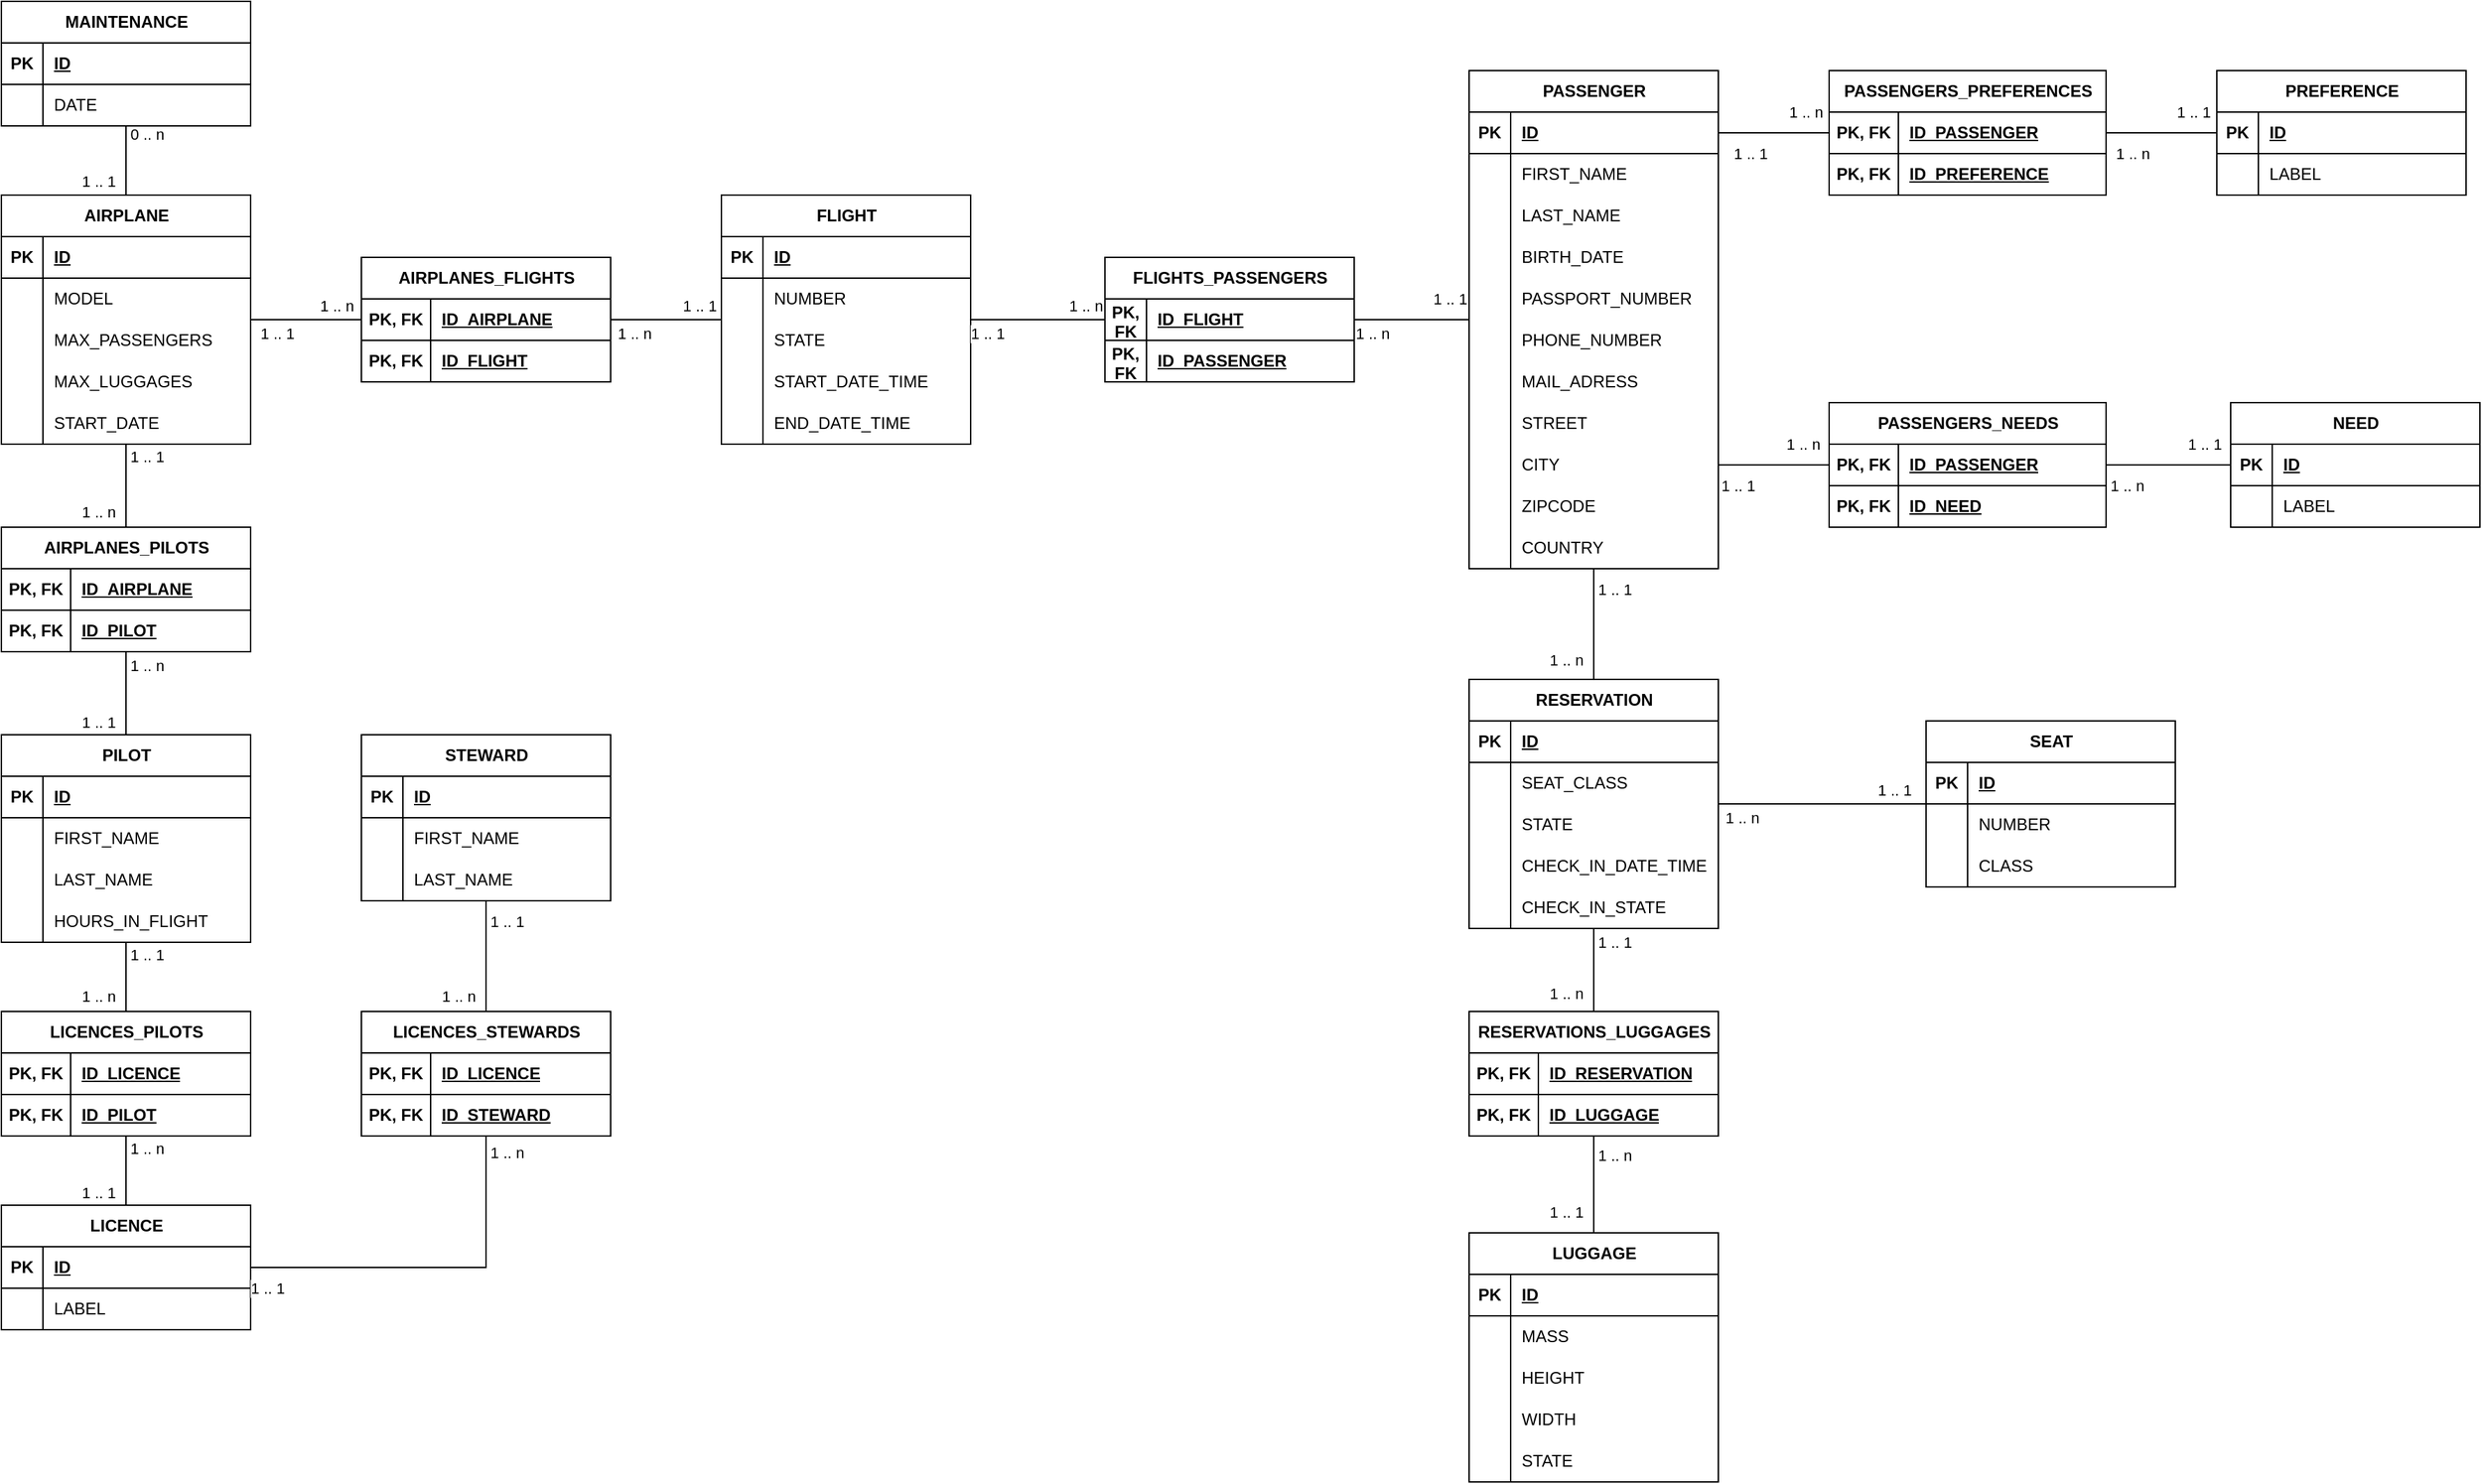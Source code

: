 <mxfile version="24.5.5" type="device">
  <diagram name="Page-1" id="joX87DzBWH5iHSgbssNM">
    <mxGraphModel dx="2006" dy="1047" grid="1" gridSize="10" guides="1" tooltips="1" connect="1" arrows="1" fold="1" page="1" pageScale="1" pageWidth="827" pageHeight="1169" math="0" shadow="0">
      <root>
        <mxCell id="0" />
        <mxCell id="1" parent="0" />
        <mxCell id="qRr9zfsgxLDfklXMhY2F-30" style="edgeStyle=orthogonalEdgeStyle;rounded=0;orthogonalLoop=1;jettySize=auto;html=1;exitX=0.5;exitY=0;exitDx=0;exitDy=0;endArrow=none;endFill=0;" edge="1" parent="1" source="qRr9zfsgxLDfklXMhY2F-1" target="qRr9zfsgxLDfklXMhY2F-17">
          <mxGeometry relative="1" as="geometry" />
        </mxCell>
        <mxCell id="qRr9zfsgxLDfklXMhY2F-31" value="0 .. n" style="edgeLabel;html=1;align=center;verticalAlign=middle;resizable=0;points=[];" vertex="1" connectable="0" parent="qRr9zfsgxLDfklXMhY2F-30">
          <mxGeometry x="0.769" relative="1" as="geometry">
            <mxPoint x="15" as="offset" />
          </mxGeometry>
        </mxCell>
        <mxCell id="qRr9zfsgxLDfklXMhY2F-32" value="1 .. 1" style="edgeLabel;html=1;align=center;verticalAlign=middle;resizable=0;points=[];" vertex="1" connectable="0" parent="qRr9zfsgxLDfklXMhY2F-30">
          <mxGeometry x="-0.763" y="1" relative="1" as="geometry">
            <mxPoint x="-19" y="-4" as="offset" />
          </mxGeometry>
        </mxCell>
        <mxCell id="qRr9zfsgxLDfklXMhY2F-1" value="AIRPLANE" style="shape=table;startSize=30;container=1;collapsible=1;childLayout=tableLayout;fixedRows=1;rowLines=0;fontStyle=1;align=center;resizeLast=1;html=1;" vertex="1" parent="1">
          <mxGeometry x="30" y="160" width="180" height="180" as="geometry" />
        </mxCell>
        <mxCell id="qRr9zfsgxLDfklXMhY2F-2" value="" style="shape=tableRow;horizontal=0;startSize=0;swimlaneHead=0;swimlaneBody=0;fillColor=none;collapsible=0;dropTarget=0;points=[[0,0.5],[1,0.5]];portConstraint=eastwest;top=0;left=0;right=0;bottom=1;" vertex="1" parent="qRr9zfsgxLDfklXMhY2F-1">
          <mxGeometry y="30" width="180" height="30" as="geometry" />
        </mxCell>
        <mxCell id="qRr9zfsgxLDfklXMhY2F-3" value="PK" style="shape=partialRectangle;connectable=0;fillColor=none;top=0;left=0;bottom=0;right=0;fontStyle=1;overflow=hidden;whiteSpace=wrap;html=1;" vertex="1" parent="qRr9zfsgxLDfklXMhY2F-2">
          <mxGeometry width="30" height="30" as="geometry">
            <mxRectangle width="30" height="30" as="alternateBounds" />
          </mxGeometry>
        </mxCell>
        <mxCell id="qRr9zfsgxLDfklXMhY2F-4" value="ID" style="shape=partialRectangle;connectable=0;fillColor=none;top=0;left=0;bottom=0;right=0;align=left;spacingLeft=6;fontStyle=5;overflow=hidden;whiteSpace=wrap;html=1;" vertex="1" parent="qRr9zfsgxLDfklXMhY2F-2">
          <mxGeometry x="30" width="150" height="30" as="geometry">
            <mxRectangle width="150" height="30" as="alternateBounds" />
          </mxGeometry>
        </mxCell>
        <mxCell id="qRr9zfsgxLDfklXMhY2F-5" value="" style="shape=tableRow;horizontal=0;startSize=0;swimlaneHead=0;swimlaneBody=0;fillColor=none;collapsible=0;dropTarget=0;points=[[0,0.5],[1,0.5]];portConstraint=eastwest;top=0;left=0;right=0;bottom=0;" vertex="1" parent="qRr9zfsgxLDfklXMhY2F-1">
          <mxGeometry y="60" width="180" height="30" as="geometry" />
        </mxCell>
        <mxCell id="qRr9zfsgxLDfklXMhY2F-6" value="" style="shape=partialRectangle;connectable=0;fillColor=none;top=0;left=0;bottom=0;right=0;editable=1;overflow=hidden;whiteSpace=wrap;html=1;" vertex="1" parent="qRr9zfsgxLDfklXMhY2F-5">
          <mxGeometry width="30" height="30" as="geometry">
            <mxRectangle width="30" height="30" as="alternateBounds" />
          </mxGeometry>
        </mxCell>
        <mxCell id="qRr9zfsgxLDfklXMhY2F-7" value="MODEL" style="shape=partialRectangle;connectable=0;fillColor=none;top=0;left=0;bottom=0;right=0;align=left;spacingLeft=6;overflow=hidden;whiteSpace=wrap;html=1;" vertex="1" parent="qRr9zfsgxLDfklXMhY2F-5">
          <mxGeometry x="30" width="150" height="30" as="geometry">
            <mxRectangle width="150" height="30" as="alternateBounds" />
          </mxGeometry>
        </mxCell>
        <mxCell id="qRr9zfsgxLDfklXMhY2F-8" value="" style="shape=tableRow;horizontal=0;startSize=0;swimlaneHead=0;swimlaneBody=0;fillColor=none;collapsible=0;dropTarget=0;points=[[0,0.5],[1,0.5]];portConstraint=eastwest;top=0;left=0;right=0;bottom=0;" vertex="1" parent="qRr9zfsgxLDfklXMhY2F-1">
          <mxGeometry y="90" width="180" height="30" as="geometry" />
        </mxCell>
        <mxCell id="qRr9zfsgxLDfklXMhY2F-9" value="" style="shape=partialRectangle;connectable=0;fillColor=none;top=0;left=0;bottom=0;right=0;editable=1;overflow=hidden;whiteSpace=wrap;html=1;" vertex="1" parent="qRr9zfsgxLDfklXMhY2F-8">
          <mxGeometry width="30" height="30" as="geometry">
            <mxRectangle width="30" height="30" as="alternateBounds" />
          </mxGeometry>
        </mxCell>
        <mxCell id="qRr9zfsgxLDfklXMhY2F-10" value="MAX_PASSENGERS" style="shape=partialRectangle;connectable=0;fillColor=none;top=0;left=0;bottom=0;right=0;align=left;spacingLeft=6;overflow=hidden;whiteSpace=wrap;html=1;" vertex="1" parent="qRr9zfsgxLDfklXMhY2F-8">
          <mxGeometry x="30" width="150" height="30" as="geometry">
            <mxRectangle width="150" height="30" as="alternateBounds" />
          </mxGeometry>
        </mxCell>
        <mxCell id="qRr9zfsgxLDfklXMhY2F-11" value="" style="shape=tableRow;horizontal=0;startSize=0;swimlaneHead=0;swimlaneBody=0;fillColor=none;collapsible=0;dropTarget=0;points=[[0,0.5],[1,0.5]];portConstraint=eastwest;top=0;left=0;right=0;bottom=0;" vertex="1" parent="qRr9zfsgxLDfklXMhY2F-1">
          <mxGeometry y="120" width="180" height="30" as="geometry" />
        </mxCell>
        <mxCell id="qRr9zfsgxLDfklXMhY2F-12" value="" style="shape=partialRectangle;connectable=0;fillColor=none;top=0;left=0;bottom=0;right=0;editable=1;overflow=hidden;whiteSpace=wrap;html=1;" vertex="1" parent="qRr9zfsgxLDfklXMhY2F-11">
          <mxGeometry width="30" height="30" as="geometry">
            <mxRectangle width="30" height="30" as="alternateBounds" />
          </mxGeometry>
        </mxCell>
        <mxCell id="qRr9zfsgxLDfklXMhY2F-13" value="MAX_LUGGAGES" style="shape=partialRectangle;connectable=0;fillColor=none;top=0;left=0;bottom=0;right=0;align=left;spacingLeft=6;overflow=hidden;whiteSpace=wrap;html=1;" vertex="1" parent="qRr9zfsgxLDfklXMhY2F-11">
          <mxGeometry x="30" width="150" height="30" as="geometry">
            <mxRectangle width="150" height="30" as="alternateBounds" />
          </mxGeometry>
        </mxCell>
        <mxCell id="qRr9zfsgxLDfklXMhY2F-14" style="shape=tableRow;horizontal=0;startSize=0;swimlaneHead=0;swimlaneBody=0;fillColor=none;collapsible=0;dropTarget=0;points=[[0,0.5],[1,0.5]];portConstraint=eastwest;top=0;left=0;right=0;bottom=0;" vertex="1" parent="qRr9zfsgxLDfklXMhY2F-1">
          <mxGeometry y="150" width="180" height="30" as="geometry" />
        </mxCell>
        <mxCell id="qRr9zfsgxLDfklXMhY2F-15" style="shape=partialRectangle;connectable=0;fillColor=none;top=0;left=0;bottom=0;right=0;editable=1;overflow=hidden;whiteSpace=wrap;html=1;" vertex="1" parent="qRr9zfsgxLDfklXMhY2F-14">
          <mxGeometry width="30" height="30" as="geometry">
            <mxRectangle width="30" height="30" as="alternateBounds" />
          </mxGeometry>
        </mxCell>
        <mxCell id="qRr9zfsgxLDfklXMhY2F-16" value="START_DATE" style="shape=partialRectangle;connectable=0;fillColor=none;top=0;left=0;bottom=0;right=0;align=left;spacingLeft=6;overflow=hidden;whiteSpace=wrap;html=1;" vertex="1" parent="qRr9zfsgxLDfklXMhY2F-14">
          <mxGeometry x="30" width="150" height="30" as="geometry">
            <mxRectangle width="150" height="30" as="alternateBounds" />
          </mxGeometry>
        </mxCell>
        <mxCell id="qRr9zfsgxLDfklXMhY2F-17" value="MAINTENANCE" style="shape=table;startSize=30;container=1;collapsible=1;childLayout=tableLayout;fixedRows=1;rowLines=0;fontStyle=1;align=center;resizeLast=1;html=1;" vertex="1" parent="1">
          <mxGeometry x="30" y="20" width="180" height="90" as="geometry" />
        </mxCell>
        <mxCell id="qRr9zfsgxLDfklXMhY2F-18" value="" style="shape=tableRow;horizontal=0;startSize=0;swimlaneHead=0;swimlaneBody=0;fillColor=none;collapsible=0;dropTarget=0;points=[[0,0.5],[1,0.5]];portConstraint=eastwest;top=0;left=0;right=0;bottom=1;" vertex="1" parent="qRr9zfsgxLDfklXMhY2F-17">
          <mxGeometry y="30" width="180" height="30" as="geometry" />
        </mxCell>
        <mxCell id="qRr9zfsgxLDfklXMhY2F-19" value="PK" style="shape=partialRectangle;connectable=0;fillColor=none;top=0;left=0;bottom=0;right=0;fontStyle=1;overflow=hidden;whiteSpace=wrap;html=1;" vertex="1" parent="qRr9zfsgxLDfklXMhY2F-18">
          <mxGeometry width="30" height="30" as="geometry">
            <mxRectangle width="30" height="30" as="alternateBounds" />
          </mxGeometry>
        </mxCell>
        <mxCell id="qRr9zfsgxLDfklXMhY2F-20" value="ID" style="shape=partialRectangle;connectable=0;fillColor=none;top=0;left=0;bottom=0;right=0;align=left;spacingLeft=6;fontStyle=5;overflow=hidden;whiteSpace=wrap;html=1;" vertex="1" parent="qRr9zfsgxLDfklXMhY2F-18">
          <mxGeometry x="30" width="150" height="30" as="geometry">
            <mxRectangle width="150" height="30" as="alternateBounds" />
          </mxGeometry>
        </mxCell>
        <mxCell id="qRr9zfsgxLDfklXMhY2F-21" value="" style="shape=tableRow;horizontal=0;startSize=0;swimlaneHead=0;swimlaneBody=0;fillColor=none;collapsible=0;dropTarget=0;points=[[0,0.5],[1,0.5]];portConstraint=eastwest;top=0;left=0;right=0;bottom=0;" vertex="1" parent="qRr9zfsgxLDfklXMhY2F-17">
          <mxGeometry y="60" width="180" height="30" as="geometry" />
        </mxCell>
        <mxCell id="qRr9zfsgxLDfklXMhY2F-22" value="" style="shape=partialRectangle;connectable=0;fillColor=none;top=0;left=0;bottom=0;right=0;editable=1;overflow=hidden;whiteSpace=wrap;html=1;" vertex="1" parent="qRr9zfsgxLDfklXMhY2F-21">
          <mxGeometry width="30" height="30" as="geometry">
            <mxRectangle width="30" height="30" as="alternateBounds" />
          </mxGeometry>
        </mxCell>
        <mxCell id="qRr9zfsgxLDfklXMhY2F-23" value="DATE" style="shape=partialRectangle;connectable=0;fillColor=none;top=0;left=0;bottom=0;right=0;align=left;spacingLeft=6;overflow=hidden;whiteSpace=wrap;html=1;" vertex="1" parent="qRr9zfsgxLDfklXMhY2F-21">
          <mxGeometry x="30" width="150" height="30" as="geometry">
            <mxRectangle width="150" height="30" as="alternateBounds" />
          </mxGeometry>
        </mxCell>
        <mxCell id="qRr9zfsgxLDfklXMhY2F-60" style="edgeStyle=orthogonalEdgeStyle;rounded=0;orthogonalLoop=1;jettySize=auto;html=1;exitX=0.5;exitY=0;exitDx=0;exitDy=0;endArrow=none;endFill=0;" edge="1" parent="1" source="qRr9zfsgxLDfklXMhY2F-33" target="qRr9zfsgxLDfklXMhY2F-1">
          <mxGeometry relative="1" as="geometry" />
        </mxCell>
        <mxCell id="qRr9zfsgxLDfklXMhY2F-61" value="1 .. 1" style="edgeLabel;html=1;align=center;verticalAlign=middle;resizable=0;points=[];" vertex="1" connectable="0" parent="qRr9zfsgxLDfklXMhY2F-60">
          <mxGeometry x="0.7" relative="1" as="geometry">
            <mxPoint x="15" as="offset" />
          </mxGeometry>
        </mxCell>
        <mxCell id="qRr9zfsgxLDfklXMhY2F-62" value="1 .. n" style="edgeLabel;html=1;align=center;verticalAlign=middle;resizable=0;points=[];" vertex="1" connectable="0" parent="qRr9zfsgxLDfklXMhY2F-60">
          <mxGeometry x="-0.633" y="1" relative="1" as="geometry">
            <mxPoint x="-19" as="offset" />
          </mxGeometry>
        </mxCell>
        <mxCell id="qRr9zfsgxLDfklXMhY2F-33" value="AIRPLANES_PILOTS" style="shape=table;startSize=30;container=1;collapsible=1;childLayout=tableLayout;fixedRows=1;rowLines=0;fontStyle=1;align=center;resizeLast=1;html=1;" vertex="1" parent="1">
          <mxGeometry x="30" y="400" width="180" height="90" as="geometry" />
        </mxCell>
        <mxCell id="qRr9zfsgxLDfklXMhY2F-57" style="shape=tableRow;horizontal=0;startSize=0;swimlaneHead=0;swimlaneBody=0;fillColor=none;collapsible=0;dropTarget=0;points=[[0,0.5],[1,0.5]];portConstraint=eastwest;top=0;left=0;right=0;bottom=1;" vertex="1" parent="qRr9zfsgxLDfklXMhY2F-33">
          <mxGeometry y="30" width="180" height="30" as="geometry" />
        </mxCell>
        <mxCell id="qRr9zfsgxLDfklXMhY2F-58" value="PK, FK" style="shape=partialRectangle;connectable=0;fillColor=none;top=0;left=0;bottom=0;right=0;fontStyle=1;overflow=hidden;whiteSpace=wrap;html=1;" vertex="1" parent="qRr9zfsgxLDfklXMhY2F-57">
          <mxGeometry width="50" height="30" as="geometry">
            <mxRectangle width="50" height="30" as="alternateBounds" />
          </mxGeometry>
        </mxCell>
        <mxCell id="qRr9zfsgxLDfklXMhY2F-59" value="ID_AIRPLANE" style="shape=partialRectangle;connectable=0;fillColor=none;top=0;left=0;bottom=0;right=0;align=left;spacingLeft=6;fontStyle=5;overflow=hidden;whiteSpace=wrap;html=1;" vertex="1" parent="qRr9zfsgxLDfklXMhY2F-57">
          <mxGeometry x="50" width="130" height="30" as="geometry">
            <mxRectangle width="130" height="30" as="alternateBounds" />
          </mxGeometry>
        </mxCell>
        <mxCell id="qRr9zfsgxLDfklXMhY2F-34" value="" style="shape=tableRow;horizontal=0;startSize=0;swimlaneHead=0;swimlaneBody=0;fillColor=none;collapsible=0;dropTarget=0;points=[[0,0.5],[1,0.5]];portConstraint=eastwest;top=0;left=0;right=0;bottom=1;" vertex="1" parent="qRr9zfsgxLDfklXMhY2F-33">
          <mxGeometry y="60" width="180" height="30" as="geometry" />
        </mxCell>
        <mxCell id="qRr9zfsgxLDfklXMhY2F-35" value="PK, FK" style="shape=partialRectangle;connectable=0;fillColor=none;top=0;left=0;bottom=0;right=0;fontStyle=1;overflow=hidden;whiteSpace=wrap;html=1;" vertex="1" parent="qRr9zfsgxLDfklXMhY2F-34">
          <mxGeometry width="50" height="30" as="geometry">
            <mxRectangle width="50" height="30" as="alternateBounds" />
          </mxGeometry>
        </mxCell>
        <mxCell id="qRr9zfsgxLDfklXMhY2F-36" value="ID_PILOT" style="shape=partialRectangle;connectable=0;fillColor=none;top=0;left=0;bottom=0;right=0;align=left;spacingLeft=6;fontStyle=5;overflow=hidden;whiteSpace=wrap;html=1;" vertex="1" parent="qRr9zfsgxLDfklXMhY2F-34">
          <mxGeometry x="50" width="130" height="30" as="geometry">
            <mxRectangle width="130" height="30" as="alternateBounds" />
          </mxGeometry>
        </mxCell>
        <mxCell id="qRr9zfsgxLDfklXMhY2F-76" style="edgeStyle=orthogonalEdgeStyle;rounded=0;orthogonalLoop=1;jettySize=auto;html=1;exitX=0.5;exitY=0;exitDx=0;exitDy=0;endArrow=none;endFill=0;" edge="1" parent="1" source="qRr9zfsgxLDfklXMhY2F-63" target="qRr9zfsgxLDfklXMhY2F-33">
          <mxGeometry relative="1" as="geometry" />
        </mxCell>
        <mxCell id="qRr9zfsgxLDfklXMhY2F-77" value="1 .. n" style="edgeLabel;html=1;align=center;verticalAlign=middle;resizable=0;points=[];" vertex="1" connectable="0" parent="qRr9zfsgxLDfklXMhY2F-76">
          <mxGeometry x="0.668" y="-1" relative="1" as="geometry">
            <mxPoint x="14" as="offset" />
          </mxGeometry>
        </mxCell>
        <mxCell id="qRr9zfsgxLDfklXMhY2F-78" value="1 .. 1" style="edgeLabel;html=1;align=center;verticalAlign=middle;resizable=0;points=[];" vertex="1" connectable="0" parent="qRr9zfsgxLDfklXMhY2F-76">
          <mxGeometry x="-0.704" y="1" relative="1" as="geometry">
            <mxPoint x="-19" as="offset" />
          </mxGeometry>
        </mxCell>
        <mxCell id="qRr9zfsgxLDfklXMhY2F-99" style="edgeStyle=orthogonalEdgeStyle;rounded=0;orthogonalLoop=1;jettySize=auto;html=1;exitX=0.5;exitY=1;exitDx=0;exitDy=0;endArrow=none;endFill=0;" edge="1" parent="1" source="qRr9zfsgxLDfklXMhY2F-63" target="qRr9zfsgxLDfklXMhY2F-79">
          <mxGeometry relative="1" as="geometry" />
        </mxCell>
        <mxCell id="qRr9zfsgxLDfklXMhY2F-100" value="1 .. 1" style="edgeLabel;html=1;align=center;verticalAlign=middle;resizable=0;points=[];" vertex="1" connectable="0" parent="qRr9zfsgxLDfklXMhY2F-99">
          <mxGeometry x="-0.64" relative="1" as="geometry">
            <mxPoint x="15" as="offset" />
          </mxGeometry>
        </mxCell>
        <mxCell id="qRr9zfsgxLDfklXMhY2F-101" value="1 .. n" style="edgeLabel;html=1;align=center;verticalAlign=middle;resizable=0;points=[];" vertex="1" connectable="0" parent="qRr9zfsgxLDfklXMhY2F-99">
          <mxGeometry x="0.549" relative="1" as="geometry">
            <mxPoint x="-20" as="offset" />
          </mxGeometry>
        </mxCell>
        <mxCell id="qRr9zfsgxLDfklXMhY2F-63" value="PILOT" style="shape=table;startSize=30;container=1;collapsible=1;childLayout=tableLayout;fixedRows=1;rowLines=0;fontStyle=1;align=center;resizeLast=1;html=1;" vertex="1" parent="1">
          <mxGeometry x="30" y="550" width="180" height="150" as="geometry" />
        </mxCell>
        <mxCell id="qRr9zfsgxLDfklXMhY2F-64" value="" style="shape=tableRow;horizontal=0;startSize=0;swimlaneHead=0;swimlaneBody=0;fillColor=none;collapsible=0;dropTarget=0;points=[[0,0.5],[1,0.5]];portConstraint=eastwest;top=0;left=0;right=0;bottom=1;" vertex="1" parent="qRr9zfsgxLDfklXMhY2F-63">
          <mxGeometry y="30" width="180" height="30" as="geometry" />
        </mxCell>
        <mxCell id="qRr9zfsgxLDfklXMhY2F-65" value="PK" style="shape=partialRectangle;connectable=0;fillColor=none;top=0;left=0;bottom=0;right=0;fontStyle=1;overflow=hidden;whiteSpace=wrap;html=1;" vertex="1" parent="qRr9zfsgxLDfklXMhY2F-64">
          <mxGeometry width="30" height="30" as="geometry">
            <mxRectangle width="30" height="30" as="alternateBounds" />
          </mxGeometry>
        </mxCell>
        <mxCell id="qRr9zfsgxLDfklXMhY2F-66" value="ID" style="shape=partialRectangle;connectable=0;fillColor=none;top=0;left=0;bottom=0;right=0;align=left;spacingLeft=6;fontStyle=5;overflow=hidden;whiteSpace=wrap;html=1;" vertex="1" parent="qRr9zfsgxLDfklXMhY2F-64">
          <mxGeometry x="30" width="150" height="30" as="geometry">
            <mxRectangle width="150" height="30" as="alternateBounds" />
          </mxGeometry>
        </mxCell>
        <mxCell id="qRr9zfsgxLDfklXMhY2F-67" value="" style="shape=tableRow;horizontal=0;startSize=0;swimlaneHead=0;swimlaneBody=0;fillColor=none;collapsible=0;dropTarget=0;points=[[0,0.5],[1,0.5]];portConstraint=eastwest;top=0;left=0;right=0;bottom=0;" vertex="1" parent="qRr9zfsgxLDfklXMhY2F-63">
          <mxGeometry y="60" width="180" height="30" as="geometry" />
        </mxCell>
        <mxCell id="qRr9zfsgxLDfklXMhY2F-68" value="" style="shape=partialRectangle;connectable=0;fillColor=none;top=0;left=0;bottom=0;right=0;editable=1;overflow=hidden;whiteSpace=wrap;html=1;" vertex="1" parent="qRr9zfsgxLDfklXMhY2F-67">
          <mxGeometry width="30" height="30" as="geometry">
            <mxRectangle width="30" height="30" as="alternateBounds" />
          </mxGeometry>
        </mxCell>
        <mxCell id="qRr9zfsgxLDfklXMhY2F-69" value="FIRST_NAME" style="shape=partialRectangle;connectable=0;fillColor=none;top=0;left=0;bottom=0;right=0;align=left;spacingLeft=6;overflow=hidden;whiteSpace=wrap;html=1;" vertex="1" parent="qRr9zfsgxLDfklXMhY2F-67">
          <mxGeometry x="30" width="150" height="30" as="geometry">
            <mxRectangle width="150" height="30" as="alternateBounds" />
          </mxGeometry>
        </mxCell>
        <mxCell id="qRr9zfsgxLDfklXMhY2F-70" value="" style="shape=tableRow;horizontal=0;startSize=0;swimlaneHead=0;swimlaneBody=0;fillColor=none;collapsible=0;dropTarget=0;points=[[0,0.5],[1,0.5]];portConstraint=eastwest;top=0;left=0;right=0;bottom=0;" vertex="1" parent="qRr9zfsgxLDfklXMhY2F-63">
          <mxGeometry y="90" width="180" height="30" as="geometry" />
        </mxCell>
        <mxCell id="qRr9zfsgxLDfklXMhY2F-71" value="" style="shape=partialRectangle;connectable=0;fillColor=none;top=0;left=0;bottom=0;right=0;editable=1;overflow=hidden;whiteSpace=wrap;html=1;" vertex="1" parent="qRr9zfsgxLDfklXMhY2F-70">
          <mxGeometry width="30" height="30" as="geometry">
            <mxRectangle width="30" height="30" as="alternateBounds" />
          </mxGeometry>
        </mxCell>
        <mxCell id="qRr9zfsgxLDfklXMhY2F-72" value="LAST_NAME" style="shape=partialRectangle;connectable=0;fillColor=none;top=0;left=0;bottom=0;right=0;align=left;spacingLeft=6;overflow=hidden;whiteSpace=wrap;html=1;" vertex="1" parent="qRr9zfsgxLDfklXMhY2F-70">
          <mxGeometry x="30" width="150" height="30" as="geometry">
            <mxRectangle width="150" height="30" as="alternateBounds" />
          </mxGeometry>
        </mxCell>
        <mxCell id="qRr9zfsgxLDfklXMhY2F-73" value="" style="shape=tableRow;horizontal=0;startSize=0;swimlaneHead=0;swimlaneBody=0;fillColor=none;collapsible=0;dropTarget=0;points=[[0,0.5],[1,0.5]];portConstraint=eastwest;top=0;left=0;right=0;bottom=0;" vertex="1" parent="qRr9zfsgxLDfklXMhY2F-63">
          <mxGeometry y="120" width="180" height="30" as="geometry" />
        </mxCell>
        <mxCell id="qRr9zfsgxLDfklXMhY2F-74" value="" style="shape=partialRectangle;connectable=0;fillColor=none;top=0;left=0;bottom=0;right=0;editable=1;overflow=hidden;whiteSpace=wrap;html=1;" vertex="1" parent="qRr9zfsgxLDfklXMhY2F-73">
          <mxGeometry width="30" height="30" as="geometry">
            <mxRectangle width="30" height="30" as="alternateBounds" />
          </mxGeometry>
        </mxCell>
        <mxCell id="qRr9zfsgxLDfklXMhY2F-75" value="HOURS_IN_FLIGHT" style="shape=partialRectangle;connectable=0;fillColor=none;top=0;left=0;bottom=0;right=0;align=left;spacingLeft=6;overflow=hidden;whiteSpace=wrap;html=1;" vertex="1" parent="qRr9zfsgxLDfklXMhY2F-73">
          <mxGeometry x="30" width="150" height="30" as="geometry">
            <mxRectangle width="150" height="30" as="alternateBounds" />
          </mxGeometry>
        </mxCell>
        <mxCell id="qRr9zfsgxLDfklXMhY2F-79" value="LICENCES_PILOTS" style="shape=table;startSize=30;container=1;collapsible=1;childLayout=tableLayout;fixedRows=1;rowLines=0;fontStyle=1;align=center;resizeLast=1;html=1;" vertex="1" parent="1">
          <mxGeometry x="30" y="750" width="180" height="90" as="geometry" />
        </mxCell>
        <mxCell id="qRr9zfsgxLDfklXMhY2F-96" style="shape=tableRow;horizontal=0;startSize=0;swimlaneHead=0;swimlaneBody=0;fillColor=none;collapsible=0;dropTarget=0;points=[[0,0.5],[1,0.5]];portConstraint=eastwest;top=0;left=0;right=0;bottom=1;" vertex="1" parent="qRr9zfsgxLDfklXMhY2F-79">
          <mxGeometry y="30" width="180" height="30" as="geometry" />
        </mxCell>
        <mxCell id="qRr9zfsgxLDfklXMhY2F-97" value="PK, FK" style="shape=partialRectangle;connectable=0;fillColor=none;top=0;left=0;bottom=0;right=0;fontStyle=1;overflow=hidden;whiteSpace=wrap;html=1;" vertex="1" parent="qRr9zfsgxLDfklXMhY2F-96">
          <mxGeometry width="50" height="30" as="geometry">
            <mxRectangle width="50" height="30" as="alternateBounds" />
          </mxGeometry>
        </mxCell>
        <mxCell id="qRr9zfsgxLDfklXMhY2F-98" value="ID_LICENCE" style="shape=partialRectangle;connectable=0;fillColor=none;top=0;left=0;bottom=0;right=0;align=left;spacingLeft=6;fontStyle=5;overflow=hidden;whiteSpace=wrap;html=1;" vertex="1" parent="qRr9zfsgxLDfklXMhY2F-96">
          <mxGeometry x="50" width="130" height="30" as="geometry">
            <mxRectangle width="130" height="30" as="alternateBounds" />
          </mxGeometry>
        </mxCell>
        <mxCell id="qRr9zfsgxLDfklXMhY2F-80" value="" style="shape=tableRow;horizontal=0;startSize=0;swimlaneHead=0;swimlaneBody=0;fillColor=none;collapsible=0;dropTarget=0;points=[[0,0.5],[1,0.5]];portConstraint=eastwest;top=0;left=0;right=0;bottom=1;" vertex="1" parent="qRr9zfsgxLDfklXMhY2F-79">
          <mxGeometry y="60" width="180" height="30" as="geometry" />
        </mxCell>
        <mxCell id="qRr9zfsgxLDfklXMhY2F-81" value="PK, FK" style="shape=partialRectangle;connectable=0;fillColor=none;top=0;left=0;bottom=0;right=0;fontStyle=1;overflow=hidden;whiteSpace=wrap;html=1;" vertex="1" parent="qRr9zfsgxLDfklXMhY2F-80">
          <mxGeometry width="50" height="30" as="geometry">
            <mxRectangle width="50" height="30" as="alternateBounds" />
          </mxGeometry>
        </mxCell>
        <mxCell id="qRr9zfsgxLDfklXMhY2F-82" value="ID_PILOT" style="shape=partialRectangle;connectable=0;fillColor=none;top=0;left=0;bottom=0;right=0;align=left;spacingLeft=6;fontStyle=5;overflow=hidden;whiteSpace=wrap;html=1;" vertex="1" parent="qRr9zfsgxLDfklXMhY2F-80">
          <mxGeometry x="50" width="130" height="30" as="geometry">
            <mxRectangle width="130" height="30" as="alternateBounds" />
          </mxGeometry>
        </mxCell>
        <mxCell id="qRr9zfsgxLDfklXMhY2F-115" style="edgeStyle=orthogonalEdgeStyle;rounded=0;orthogonalLoop=1;jettySize=auto;html=1;exitX=0.5;exitY=0;exitDx=0;exitDy=0;endArrow=none;endFill=0;" edge="1" parent="1" source="qRr9zfsgxLDfklXMhY2F-102" target="qRr9zfsgxLDfklXMhY2F-79">
          <mxGeometry relative="1" as="geometry" />
        </mxCell>
        <mxCell id="qRr9zfsgxLDfklXMhY2F-116" value="1 .. n" style="edgeLabel;html=1;align=center;verticalAlign=middle;resizable=0;points=[];" vertex="1" connectable="0" parent="qRr9zfsgxLDfklXMhY2F-115">
          <mxGeometry x="0.661" y="-1" relative="1" as="geometry">
            <mxPoint x="14" as="offset" />
          </mxGeometry>
        </mxCell>
        <mxCell id="qRr9zfsgxLDfklXMhY2F-117" value="1 .. 1" style="edgeLabel;html=1;align=center;verticalAlign=middle;resizable=0;points=[];" vertex="1" connectable="0" parent="qRr9zfsgxLDfklXMhY2F-115">
          <mxGeometry x="-0.645" y="1" relative="1" as="geometry">
            <mxPoint x="-19" as="offset" />
          </mxGeometry>
        </mxCell>
        <mxCell id="qRr9zfsgxLDfklXMhY2F-102" value="LICENCE" style="shape=table;startSize=30;container=1;collapsible=1;childLayout=tableLayout;fixedRows=1;rowLines=0;fontStyle=1;align=center;resizeLast=1;html=1;" vertex="1" parent="1">
          <mxGeometry x="30" y="890" width="180" height="90" as="geometry" />
        </mxCell>
        <mxCell id="qRr9zfsgxLDfklXMhY2F-103" value="" style="shape=tableRow;horizontal=0;startSize=0;swimlaneHead=0;swimlaneBody=0;fillColor=none;collapsible=0;dropTarget=0;points=[[0,0.5],[1,0.5]];portConstraint=eastwest;top=0;left=0;right=0;bottom=1;" vertex="1" parent="qRr9zfsgxLDfklXMhY2F-102">
          <mxGeometry y="30" width="180" height="30" as="geometry" />
        </mxCell>
        <mxCell id="qRr9zfsgxLDfklXMhY2F-104" value="PK" style="shape=partialRectangle;connectable=0;fillColor=none;top=0;left=0;bottom=0;right=0;fontStyle=1;overflow=hidden;whiteSpace=wrap;html=1;" vertex="1" parent="qRr9zfsgxLDfklXMhY2F-103">
          <mxGeometry width="30" height="30" as="geometry">
            <mxRectangle width="30" height="30" as="alternateBounds" />
          </mxGeometry>
        </mxCell>
        <mxCell id="qRr9zfsgxLDfklXMhY2F-105" value="ID" style="shape=partialRectangle;connectable=0;fillColor=none;top=0;left=0;bottom=0;right=0;align=left;spacingLeft=6;fontStyle=5;overflow=hidden;whiteSpace=wrap;html=1;" vertex="1" parent="qRr9zfsgxLDfklXMhY2F-103">
          <mxGeometry x="30" width="150" height="30" as="geometry">
            <mxRectangle width="150" height="30" as="alternateBounds" />
          </mxGeometry>
        </mxCell>
        <mxCell id="qRr9zfsgxLDfklXMhY2F-106" value="" style="shape=tableRow;horizontal=0;startSize=0;swimlaneHead=0;swimlaneBody=0;fillColor=none;collapsible=0;dropTarget=0;points=[[0,0.5],[1,0.5]];portConstraint=eastwest;top=0;left=0;right=0;bottom=0;" vertex="1" parent="qRr9zfsgxLDfklXMhY2F-102">
          <mxGeometry y="60" width="180" height="30" as="geometry" />
        </mxCell>
        <mxCell id="qRr9zfsgxLDfklXMhY2F-107" value="" style="shape=partialRectangle;connectable=0;fillColor=none;top=0;left=0;bottom=0;right=0;editable=1;overflow=hidden;whiteSpace=wrap;html=1;" vertex="1" parent="qRr9zfsgxLDfklXMhY2F-106">
          <mxGeometry width="30" height="30" as="geometry">
            <mxRectangle width="30" height="30" as="alternateBounds" />
          </mxGeometry>
        </mxCell>
        <mxCell id="qRr9zfsgxLDfklXMhY2F-108" value="LABEL" style="shape=partialRectangle;connectable=0;fillColor=none;top=0;left=0;bottom=0;right=0;align=left;spacingLeft=6;overflow=hidden;whiteSpace=wrap;html=1;" vertex="1" parent="qRr9zfsgxLDfklXMhY2F-106">
          <mxGeometry x="30" width="150" height="30" as="geometry">
            <mxRectangle width="150" height="30" as="alternateBounds" />
          </mxGeometry>
        </mxCell>
        <mxCell id="qRr9zfsgxLDfklXMhY2F-154" style="edgeStyle=orthogonalEdgeStyle;rounded=0;orthogonalLoop=1;jettySize=auto;html=1;exitX=0;exitY=0.5;exitDx=0;exitDy=0;endArrow=none;endFill=0;" edge="1" parent="1" source="qRr9zfsgxLDfklXMhY2F-118" target="qRr9zfsgxLDfklXMhY2F-1">
          <mxGeometry relative="1" as="geometry" />
        </mxCell>
        <mxCell id="qRr9zfsgxLDfklXMhY2F-155" value="1 .. n" style="edgeLabel;html=1;align=center;verticalAlign=middle;resizable=0;points=[];" vertex="1" connectable="0" parent="qRr9zfsgxLDfklXMhY2F-154">
          <mxGeometry x="-0.533" y="1" relative="1" as="geometry">
            <mxPoint y="-11" as="offset" />
          </mxGeometry>
        </mxCell>
        <mxCell id="qRr9zfsgxLDfklXMhY2F-156" value="1 .. 1" style="edgeLabel;html=1;align=center;verticalAlign=middle;resizable=0;points=[];" vertex="1" connectable="0" parent="qRr9zfsgxLDfklXMhY2F-154">
          <mxGeometry x="0.542" y="1" relative="1" as="geometry">
            <mxPoint y="9" as="offset" />
          </mxGeometry>
        </mxCell>
        <mxCell id="qRr9zfsgxLDfklXMhY2F-118" value="AIRPLANES_FLIGHTS" style="shape=table;startSize=30;container=1;collapsible=1;childLayout=tableLayout;fixedRows=1;rowLines=0;fontStyle=1;align=center;resizeLast=1;html=1;" vertex="1" parent="1">
          <mxGeometry x="290" y="205" width="180" height="90" as="geometry" />
        </mxCell>
        <mxCell id="qRr9zfsgxLDfklXMhY2F-131" style="shape=tableRow;horizontal=0;startSize=0;swimlaneHead=0;swimlaneBody=0;fillColor=none;collapsible=0;dropTarget=0;points=[[0,0.5],[1,0.5]];portConstraint=eastwest;top=0;left=0;right=0;bottom=1;" vertex="1" parent="qRr9zfsgxLDfklXMhY2F-118">
          <mxGeometry y="30" width="180" height="30" as="geometry" />
        </mxCell>
        <mxCell id="qRr9zfsgxLDfklXMhY2F-132" value="PK, FK" style="shape=partialRectangle;connectable=0;fillColor=none;top=0;left=0;bottom=0;right=0;fontStyle=1;overflow=hidden;whiteSpace=wrap;html=1;" vertex="1" parent="qRr9zfsgxLDfklXMhY2F-131">
          <mxGeometry width="50" height="30" as="geometry">
            <mxRectangle width="50" height="30" as="alternateBounds" />
          </mxGeometry>
        </mxCell>
        <mxCell id="qRr9zfsgxLDfklXMhY2F-133" value="ID_AIRPLANE" style="shape=partialRectangle;connectable=0;fillColor=none;top=0;left=0;bottom=0;right=0;align=left;spacingLeft=6;fontStyle=5;overflow=hidden;whiteSpace=wrap;html=1;" vertex="1" parent="qRr9zfsgxLDfklXMhY2F-131">
          <mxGeometry x="50" width="130" height="30" as="geometry">
            <mxRectangle width="130" height="30" as="alternateBounds" />
          </mxGeometry>
        </mxCell>
        <mxCell id="qRr9zfsgxLDfklXMhY2F-119" value="" style="shape=tableRow;horizontal=0;startSize=0;swimlaneHead=0;swimlaneBody=0;fillColor=none;collapsible=0;dropTarget=0;points=[[0,0.5],[1,0.5]];portConstraint=eastwest;top=0;left=0;right=0;bottom=1;" vertex="1" parent="qRr9zfsgxLDfklXMhY2F-118">
          <mxGeometry y="60" width="180" height="30" as="geometry" />
        </mxCell>
        <mxCell id="qRr9zfsgxLDfklXMhY2F-120" value="PK, FK" style="shape=partialRectangle;connectable=0;fillColor=none;top=0;left=0;bottom=0;right=0;fontStyle=1;overflow=hidden;whiteSpace=wrap;html=1;" vertex="1" parent="qRr9zfsgxLDfklXMhY2F-119">
          <mxGeometry width="50" height="30" as="geometry">
            <mxRectangle width="50" height="30" as="alternateBounds" />
          </mxGeometry>
        </mxCell>
        <mxCell id="qRr9zfsgxLDfklXMhY2F-121" value="ID_FLIGHT" style="shape=partialRectangle;connectable=0;fillColor=none;top=0;left=0;bottom=0;right=0;align=left;spacingLeft=6;fontStyle=5;overflow=hidden;whiteSpace=wrap;html=1;" vertex="1" parent="qRr9zfsgxLDfklXMhY2F-119">
          <mxGeometry x="50" width="130" height="30" as="geometry">
            <mxRectangle width="130" height="30" as="alternateBounds" />
          </mxGeometry>
        </mxCell>
        <mxCell id="qRr9zfsgxLDfklXMhY2F-151" style="edgeStyle=orthogonalEdgeStyle;rounded=0;orthogonalLoop=1;jettySize=auto;html=1;exitX=0;exitY=0.5;exitDx=0;exitDy=0;endArrow=none;endFill=0;" edge="1" parent="1" source="qRr9zfsgxLDfklXMhY2F-134" target="qRr9zfsgxLDfklXMhY2F-118">
          <mxGeometry relative="1" as="geometry" />
        </mxCell>
        <mxCell id="qRr9zfsgxLDfklXMhY2F-152" value="1 .. 1" style="edgeLabel;html=1;align=center;verticalAlign=middle;resizable=0;points=[];" vertex="1" connectable="0" parent="qRr9zfsgxLDfklXMhY2F-151">
          <mxGeometry x="-0.592" y="1" relative="1" as="geometry">
            <mxPoint y="-11" as="offset" />
          </mxGeometry>
        </mxCell>
        <mxCell id="qRr9zfsgxLDfklXMhY2F-153" value="1 .. n" style="edgeLabel;html=1;align=center;verticalAlign=middle;resizable=0;points=[];" vertex="1" connectable="0" parent="qRr9zfsgxLDfklXMhY2F-151">
          <mxGeometry x="0.592" y="-1" relative="1" as="geometry">
            <mxPoint y="11" as="offset" />
          </mxGeometry>
        </mxCell>
        <mxCell id="qRr9zfsgxLDfklXMhY2F-134" value="FLIGHT" style="shape=table;startSize=30;container=1;collapsible=1;childLayout=tableLayout;fixedRows=1;rowLines=0;fontStyle=1;align=center;resizeLast=1;html=1;" vertex="1" parent="1">
          <mxGeometry x="550" y="160" width="180" height="180" as="geometry" />
        </mxCell>
        <mxCell id="qRr9zfsgxLDfklXMhY2F-135" value="" style="shape=tableRow;horizontal=0;startSize=0;swimlaneHead=0;swimlaneBody=0;fillColor=none;collapsible=0;dropTarget=0;points=[[0,0.5],[1,0.5]];portConstraint=eastwest;top=0;left=0;right=0;bottom=1;" vertex="1" parent="qRr9zfsgxLDfklXMhY2F-134">
          <mxGeometry y="30" width="180" height="30" as="geometry" />
        </mxCell>
        <mxCell id="qRr9zfsgxLDfklXMhY2F-136" value="PK" style="shape=partialRectangle;connectable=0;fillColor=none;top=0;left=0;bottom=0;right=0;fontStyle=1;overflow=hidden;whiteSpace=wrap;html=1;" vertex="1" parent="qRr9zfsgxLDfklXMhY2F-135">
          <mxGeometry width="30" height="30" as="geometry">
            <mxRectangle width="30" height="30" as="alternateBounds" />
          </mxGeometry>
        </mxCell>
        <mxCell id="qRr9zfsgxLDfklXMhY2F-137" value="ID" style="shape=partialRectangle;connectable=0;fillColor=none;top=0;left=0;bottom=0;right=0;align=left;spacingLeft=6;fontStyle=5;overflow=hidden;whiteSpace=wrap;html=1;" vertex="1" parent="qRr9zfsgxLDfklXMhY2F-135">
          <mxGeometry x="30" width="150" height="30" as="geometry">
            <mxRectangle width="150" height="30" as="alternateBounds" />
          </mxGeometry>
        </mxCell>
        <mxCell id="qRr9zfsgxLDfklXMhY2F-138" value="" style="shape=tableRow;horizontal=0;startSize=0;swimlaneHead=0;swimlaneBody=0;fillColor=none;collapsible=0;dropTarget=0;points=[[0,0.5],[1,0.5]];portConstraint=eastwest;top=0;left=0;right=0;bottom=0;" vertex="1" parent="qRr9zfsgxLDfklXMhY2F-134">
          <mxGeometry y="60" width="180" height="30" as="geometry" />
        </mxCell>
        <mxCell id="qRr9zfsgxLDfklXMhY2F-139" value="" style="shape=partialRectangle;connectable=0;fillColor=none;top=0;left=0;bottom=0;right=0;editable=1;overflow=hidden;whiteSpace=wrap;html=1;" vertex="1" parent="qRr9zfsgxLDfklXMhY2F-138">
          <mxGeometry width="30" height="30" as="geometry">
            <mxRectangle width="30" height="30" as="alternateBounds" />
          </mxGeometry>
        </mxCell>
        <mxCell id="qRr9zfsgxLDfklXMhY2F-140" value="NUMBER" style="shape=partialRectangle;connectable=0;fillColor=none;top=0;left=0;bottom=0;right=0;align=left;spacingLeft=6;overflow=hidden;whiteSpace=wrap;html=1;" vertex="1" parent="qRr9zfsgxLDfklXMhY2F-138">
          <mxGeometry x="30" width="150" height="30" as="geometry">
            <mxRectangle width="150" height="30" as="alternateBounds" />
          </mxGeometry>
        </mxCell>
        <mxCell id="qRr9zfsgxLDfklXMhY2F-147" style="shape=tableRow;horizontal=0;startSize=0;swimlaneHead=0;swimlaneBody=0;fillColor=none;collapsible=0;dropTarget=0;points=[[0,0.5],[1,0.5]];portConstraint=eastwest;top=0;left=0;right=0;bottom=0;" vertex="1" parent="qRr9zfsgxLDfklXMhY2F-134">
          <mxGeometry y="90" width="180" height="30" as="geometry" />
        </mxCell>
        <mxCell id="qRr9zfsgxLDfklXMhY2F-148" style="shape=partialRectangle;connectable=0;fillColor=none;top=0;left=0;bottom=0;right=0;editable=1;overflow=hidden;whiteSpace=wrap;html=1;" vertex="1" parent="qRr9zfsgxLDfklXMhY2F-147">
          <mxGeometry width="30" height="30" as="geometry">
            <mxRectangle width="30" height="30" as="alternateBounds" />
          </mxGeometry>
        </mxCell>
        <mxCell id="qRr9zfsgxLDfklXMhY2F-149" value="STATE" style="shape=partialRectangle;connectable=0;fillColor=none;top=0;left=0;bottom=0;right=0;align=left;spacingLeft=6;overflow=hidden;whiteSpace=wrap;html=1;" vertex="1" parent="qRr9zfsgxLDfklXMhY2F-147">
          <mxGeometry x="30" width="150" height="30" as="geometry">
            <mxRectangle width="150" height="30" as="alternateBounds" />
          </mxGeometry>
        </mxCell>
        <mxCell id="qRr9zfsgxLDfklXMhY2F-141" value="" style="shape=tableRow;horizontal=0;startSize=0;swimlaneHead=0;swimlaneBody=0;fillColor=none;collapsible=0;dropTarget=0;points=[[0,0.5],[1,0.5]];portConstraint=eastwest;top=0;left=0;right=0;bottom=0;" vertex="1" parent="qRr9zfsgxLDfklXMhY2F-134">
          <mxGeometry y="120" width="180" height="30" as="geometry" />
        </mxCell>
        <mxCell id="qRr9zfsgxLDfklXMhY2F-142" value="" style="shape=partialRectangle;connectable=0;fillColor=none;top=0;left=0;bottom=0;right=0;editable=1;overflow=hidden;whiteSpace=wrap;html=1;" vertex="1" parent="qRr9zfsgxLDfklXMhY2F-141">
          <mxGeometry width="30" height="30" as="geometry">
            <mxRectangle width="30" height="30" as="alternateBounds" />
          </mxGeometry>
        </mxCell>
        <mxCell id="qRr9zfsgxLDfklXMhY2F-143" value="START_DATE_TIME" style="shape=partialRectangle;connectable=0;fillColor=none;top=0;left=0;bottom=0;right=0;align=left;spacingLeft=6;overflow=hidden;whiteSpace=wrap;html=1;" vertex="1" parent="qRr9zfsgxLDfklXMhY2F-141">
          <mxGeometry x="30" width="150" height="30" as="geometry">
            <mxRectangle width="150" height="30" as="alternateBounds" />
          </mxGeometry>
        </mxCell>
        <mxCell id="qRr9zfsgxLDfklXMhY2F-144" value="" style="shape=tableRow;horizontal=0;startSize=0;swimlaneHead=0;swimlaneBody=0;fillColor=none;collapsible=0;dropTarget=0;points=[[0,0.5],[1,0.5]];portConstraint=eastwest;top=0;left=0;right=0;bottom=0;" vertex="1" parent="qRr9zfsgxLDfklXMhY2F-134">
          <mxGeometry y="150" width="180" height="30" as="geometry" />
        </mxCell>
        <mxCell id="qRr9zfsgxLDfklXMhY2F-145" value="" style="shape=partialRectangle;connectable=0;fillColor=none;top=0;left=0;bottom=0;right=0;editable=1;overflow=hidden;whiteSpace=wrap;html=1;" vertex="1" parent="qRr9zfsgxLDfklXMhY2F-144">
          <mxGeometry width="30" height="30" as="geometry">
            <mxRectangle width="30" height="30" as="alternateBounds" />
          </mxGeometry>
        </mxCell>
        <mxCell id="qRr9zfsgxLDfklXMhY2F-146" value="END_DATE_TIME" style="shape=partialRectangle;connectable=0;fillColor=none;top=0;left=0;bottom=0;right=0;align=left;spacingLeft=6;overflow=hidden;whiteSpace=wrap;html=1;" vertex="1" parent="qRr9zfsgxLDfklXMhY2F-144">
          <mxGeometry x="30" width="150" height="30" as="geometry">
            <mxRectangle width="150" height="30" as="alternateBounds" />
          </mxGeometry>
        </mxCell>
        <mxCell id="qRr9zfsgxLDfklXMhY2F-157" value="STEWARD" style="shape=table;startSize=30;container=1;collapsible=1;childLayout=tableLayout;fixedRows=1;rowLines=0;fontStyle=1;align=center;resizeLast=1;html=1;" vertex="1" parent="1">
          <mxGeometry x="290" y="550" width="180" height="120" as="geometry" />
        </mxCell>
        <mxCell id="qRr9zfsgxLDfklXMhY2F-158" value="" style="shape=tableRow;horizontal=0;startSize=0;swimlaneHead=0;swimlaneBody=0;fillColor=none;collapsible=0;dropTarget=0;points=[[0,0.5],[1,0.5]];portConstraint=eastwest;top=0;left=0;right=0;bottom=1;" vertex="1" parent="qRr9zfsgxLDfklXMhY2F-157">
          <mxGeometry y="30" width="180" height="30" as="geometry" />
        </mxCell>
        <mxCell id="qRr9zfsgxLDfklXMhY2F-159" value="PK" style="shape=partialRectangle;connectable=0;fillColor=none;top=0;left=0;bottom=0;right=0;fontStyle=1;overflow=hidden;whiteSpace=wrap;html=1;" vertex="1" parent="qRr9zfsgxLDfklXMhY2F-158">
          <mxGeometry width="30" height="30" as="geometry">
            <mxRectangle width="30" height="30" as="alternateBounds" />
          </mxGeometry>
        </mxCell>
        <mxCell id="qRr9zfsgxLDfklXMhY2F-160" value="ID" style="shape=partialRectangle;connectable=0;fillColor=none;top=0;left=0;bottom=0;right=0;align=left;spacingLeft=6;fontStyle=5;overflow=hidden;whiteSpace=wrap;html=1;" vertex="1" parent="qRr9zfsgxLDfklXMhY2F-158">
          <mxGeometry x="30" width="150" height="30" as="geometry">
            <mxRectangle width="150" height="30" as="alternateBounds" />
          </mxGeometry>
        </mxCell>
        <mxCell id="qRr9zfsgxLDfklXMhY2F-161" value="" style="shape=tableRow;horizontal=0;startSize=0;swimlaneHead=0;swimlaneBody=0;fillColor=none;collapsible=0;dropTarget=0;points=[[0,0.5],[1,0.5]];portConstraint=eastwest;top=0;left=0;right=0;bottom=0;" vertex="1" parent="qRr9zfsgxLDfklXMhY2F-157">
          <mxGeometry y="60" width="180" height="30" as="geometry" />
        </mxCell>
        <mxCell id="qRr9zfsgxLDfklXMhY2F-162" value="" style="shape=partialRectangle;connectable=0;fillColor=none;top=0;left=0;bottom=0;right=0;editable=1;overflow=hidden;whiteSpace=wrap;html=1;" vertex="1" parent="qRr9zfsgxLDfklXMhY2F-161">
          <mxGeometry width="30" height="30" as="geometry">
            <mxRectangle width="30" height="30" as="alternateBounds" />
          </mxGeometry>
        </mxCell>
        <mxCell id="qRr9zfsgxLDfklXMhY2F-163" value="FIRST_NAME" style="shape=partialRectangle;connectable=0;fillColor=none;top=0;left=0;bottom=0;right=0;align=left;spacingLeft=6;overflow=hidden;whiteSpace=wrap;html=1;" vertex="1" parent="qRr9zfsgxLDfklXMhY2F-161">
          <mxGeometry x="30" width="150" height="30" as="geometry">
            <mxRectangle width="150" height="30" as="alternateBounds" />
          </mxGeometry>
        </mxCell>
        <mxCell id="qRr9zfsgxLDfklXMhY2F-164" value="" style="shape=tableRow;horizontal=0;startSize=0;swimlaneHead=0;swimlaneBody=0;fillColor=none;collapsible=0;dropTarget=0;points=[[0,0.5],[1,0.5]];portConstraint=eastwest;top=0;left=0;right=0;bottom=0;" vertex="1" parent="qRr9zfsgxLDfklXMhY2F-157">
          <mxGeometry y="90" width="180" height="30" as="geometry" />
        </mxCell>
        <mxCell id="qRr9zfsgxLDfklXMhY2F-165" value="" style="shape=partialRectangle;connectable=0;fillColor=none;top=0;left=0;bottom=0;right=0;editable=1;overflow=hidden;whiteSpace=wrap;html=1;" vertex="1" parent="qRr9zfsgxLDfklXMhY2F-164">
          <mxGeometry width="30" height="30" as="geometry">
            <mxRectangle width="30" height="30" as="alternateBounds" />
          </mxGeometry>
        </mxCell>
        <mxCell id="qRr9zfsgxLDfklXMhY2F-166" value="LAST_NAME" style="shape=partialRectangle;connectable=0;fillColor=none;top=0;left=0;bottom=0;right=0;align=left;spacingLeft=6;overflow=hidden;whiteSpace=wrap;html=1;" vertex="1" parent="qRr9zfsgxLDfklXMhY2F-164">
          <mxGeometry x="30" width="150" height="30" as="geometry">
            <mxRectangle width="150" height="30" as="alternateBounds" />
          </mxGeometry>
        </mxCell>
        <mxCell id="qRr9zfsgxLDfklXMhY2F-180" style="edgeStyle=orthogonalEdgeStyle;rounded=0;orthogonalLoop=1;jettySize=auto;html=1;exitX=0.5;exitY=0;exitDx=0;exitDy=0;endArrow=none;endFill=0;" edge="1" parent="1" source="qRr9zfsgxLDfklXMhY2F-170" target="qRr9zfsgxLDfklXMhY2F-157">
          <mxGeometry relative="1" as="geometry" />
        </mxCell>
        <mxCell id="qRr9zfsgxLDfklXMhY2F-181" value="1 .. 1" style="edgeLabel;html=1;align=center;verticalAlign=middle;resizable=0;points=[];" vertex="1" connectable="0" parent="qRr9zfsgxLDfklXMhY2F-180">
          <mxGeometry x="0.782" y="-1" relative="1" as="geometry">
            <mxPoint x="14" y="6" as="offset" />
          </mxGeometry>
        </mxCell>
        <mxCell id="qRr9zfsgxLDfklXMhY2F-182" value="1 .. n" style="edgeLabel;html=1;align=center;verticalAlign=middle;resizable=0;points=[];" vertex="1" connectable="0" parent="qRr9zfsgxLDfklXMhY2F-180">
          <mxGeometry x="-0.718" relative="1" as="geometry">
            <mxPoint x="-20" as="offset" />
          </mxGeometry>
        </mxCell>
        <mxCell id="qRr9zfsgxLDfklXMhY2F-170" value="LICENCES_STEWARDS" style="shape=table;startSize=30;container=1;collapsible=1;childLayout=tableLayout;fixedRows=1;rowLines=0;fontStyle=1;align=center;resizeLast=1;html=1;" vertex="1" parent="1">
          <mxGeometry x="290" y="750" width="180" height="90" as="geometry" />
        </mxCell>
        <mxCell id="qRr9zfsgxLDfklXMhY2F-171" style="shape=tableRow;horizontal=0;startSize=0;swimlaneHead=0;swimlaneBody=0;fillColor=none;collapsible=0;dropTarget=0;points=[[0,0.5],[1,0.5]];portConstraint=eastwest;top=0;left=0;right=0;bottom=1;" vertex="1" parent="qRr9zfsgxLDfklXMhY2F-170">
          <mxGeometry y="30" width="180" height="30" as="geometry" />
        </mxCell>
        <mxCell id="qRr9zfsgxLDfklXMhY2F-172" value="PK, FK" style="shape=partialRectangle;connectable=0;fillColor=none;top=0;left=0;bottom=0;right=0;fontStyle=1;overflow=hidden;whiteSpace=wrap;html=1;" vertex="1" parent="qRr9zfsgxLDfklXMhY2F-171">
          <mxGeometry width="50" height="30" as="geometry">
            <mxRectangle width="50" height="30" as="alternateBounds" />
          </mxGeometry>
        </mxCell>
        <mxCell id="qRr9zfsgxLDfklXMhY2F-173" value="ID_LICENCE" style="shape=partialRectangle;connectable=0;fillColor=none;top=0;left=0;bottom=0;right=0;align=left;spacingLeft=6;fontStyle=5;overflow=hidden;whiteSpace=wrap;html=1;" vertex="1" parent="qRr9zfsgxLDfklXMhY2F-171">
          <mxGeometry x="50" width="130" height="30" as="geometry">
            <mxRectangle width="130" height="30" as="alternateBounds" />
          </mxGeometry>
        </mxCell>
        <mxCell id="qRr9zfsgxLDfklXMhY2F-174" value="" style="shape=tableRow;horizontal=0;startSize=0;swimlaneHead=0;swimlaneBody=0;fillColor=none;collapsible=0;dropTarget=0;points=[[0,0.5],[1,0.5]];portConstraint=eastwest;top=0;left=0;right=0;bottom=1;" vertex="1" parent="qRr9zfsgxLDfklXMhY2F-170">
          <mxGeometry y="60" width="180" height="30" as="geometry" />
        </mxCell>
        <mxCell id="qRr9zfsgxLDfklXMhY2F-175" value="PK, FK" style="shape=partialRectangle;connectable=0;fillColor=none;top=0;left=0;bottom=0;right=0;fontStyle=1;overflow=hidden;whiteSpace=wrap;html=1;" vertex="1" parent="qRr9zfsgxLDfklXMhY2F-174">
          <mxGeometry width="50" height="30" as="geometry">
            <mxRectangle width="50" height="30" as="alternateBounds" />
          </mxGeometry>
        </mxCell>
        <mxCell id="qRr9zfsgxLDfklXMhY2F-176" value="ID_STEWARD" style="shape=partialRectangle;connectable=0;fillColor=none;top=0;left=0;bottom=0;right=0;align=left;spacingLeft=6;fontStyle=5;overflow=hidden;whiteSpace=wrap;html=1;" vertex="1" parent="qRr9zfsgxLDfklXMhY2F-174">
          <mxGeometry x="50" width="130" height="30" as="geometry">
            <mxRectangle width="130" height="30" as="alternateBounds" />
          </mxGeometry>
        </mxCell>
        <mxCell id="qRr9zfsgxLDfklXMhY2F-177" style="edgeStyle=orthogonalEdgeStyle;rounded=0;orthogonalLoop=1;jettySize=auto;html=1;exitX=1;exitY=0.5;exitDx=0;exitDy=0;endArrow=none;endFill=0;" edge="1" parent="1" source="qRr9zfsgxLDfklXMhY2F-103" target="qRr9zfsgxLDfklXMhY2F-170">
          <mxGeometry relative="1" as="geometry" />
        </mxCell>
        <mxCell id="qRr9zfsgxLDfklXMhY2F-178" value="1 .. n" style="edgeLabel;html=1;align=center;verticalAlign=middle;resizable=0;points=[];" vertex="1" connectable="0" parent="qRr9zfsgxLDfklXMhY2F-177">
          <mxGeometry x="0.91" y="-1" relative="1" as="geometry">
            <mxPoint x="14" as="offset" />
          </mxGeometry>
        </mxCell>
        <mxCell id="qRr9zfsgxLDfklXMhY2F-179" value="1 .. 1" style="edgeLabel;html=1;align=center;verticalAlign=middle;resizable=0;points=[];" vertex="1" connectable="0" parent="qRr9zfsgxLDfklXMhY2F-177">
          <mxGeometry x="-0.909" relative="1" as="geometry">
            <mxPoint y="15" as="offset" />
          </mxGeometry>
        </mxCell>
        <mxCell id="qRr9zfsgxLDfklXMhY2F-233" style="edgeStyle=orthogonalEdgeStyle;rounded=0;orthogonalLoop=1;jettySize=auto;html=1;endArrow=none;endFill=0;" edge="1" parent="1" source="qRr9zfsgxLDfklXMhY2F-183" target="qRr9zfsgxLDfklXMhY2F-217">
          <mxGeometry relative="1" as="geometry" />
        </mxCell>
        <mxCell id="qRr9zfsgxLDfklXMhY2F-235" value="1 .. 1" style="edgeLabel;html=1;align=center;verticalAlign=middle;resizable=0;points=[];" vertex="1" connectable="0" parent="qRr9zfsgxLDfklXMhY2F-233">
          <mxGeometry x="-0.653" y="1" relative="1" as="geometry">
            <mxPoint y="-16" as="offset" />
          </mxGeometry>
        </mxCell>
        <mxCell id="qRr9zfsgxLDfklXMhY2F-236" value="1 .. n" style="edgeLabel;html=1;align=center;verticalAlign=middle;resizable=0;points=[];" vertex="1" connectable="0" parent="qRr9zfsgxLDfklXMhY2F-233">
          <mxGeometry x="0.735" y="2" relative="1" as="geometry">
            <mxPoint x="2" y="8" as="offset" />
          </mxGeometry>
        </mxCell>
        <mxCell id="qRr9zfsgxLDfklXMhY2F-183" value="PASSENGER" style="shape=table;startSize=30;container=1;collapsible=1;childLayout=tableLayout;fixedRows=1;rowLines=0;fontStyle=1;align=center;resizeLast=1;html=1;" vertex="1" parent="1">
          <mxGeometry x="1090" y="70" width="180" height="360" as="geometry">
            <mxRectangle x="1090" y="70" width="110" height="30" as="alternateBounds" />
          </mxGeometry>
        </mxCell>
        <mxCell id="qRr9zfsgxLDfklXMhY2F-184" value="" style="shape=tableRow;horizontal=0;startSize=0;swimlaneHead=0;swimlaneBody=0;fillColor=none;collapsible=0;dropTarget=0;points=[[0,0.5],[1,0.5]];portConstraint=eastwest;top=0;left=0;right=0;bottom=1;" vertex="1" parent="qRr9zfsgxLDfklXMhY2F-183">
          <mxGeometry y="30" width="180" height="30" as="geometry" />
        </mxCell>
        <mxCell id="qRr9zfsgxLDfklXMhY2F-185" value="PK" style="shape=partialRectangle;connectable=0;fillColor=none;top=0;left=0;bottom=0;right=0;fontStyle=1;overflow=hidden;whiteSpace=wrap;html=1;" vertex="1" parent="qRr9zfsgxLDfklXMhY2F-184">
          <mxGeometry width="30" height="30" as="geometry">
            <mxRectangle width="30" height="30" as="alternateBounds" />
          </mxGeometry>
        </mxCell>
        <mxCell id="qRr9zfsgxLDfklXMhY2F-186" value="ID" style="shape=partialRectangle;connectable=0;fillColor=none;top=0;left=0;bottom=0;right=0;align=left;spacingLeft=6;fontStyle=5;overflow=hidden;whiteSpace=wrap;html=1;" vertex="1" parent="qRr9zfsgxLDfklXMhY2F-184">
          <mxGeometry x="30" width="150" height="30" as="geometry">
            <mxRectangle width="150" height="30" as="alternateBounds" />
          </mxGeometry>
        </mxCell>
        <mxCell id="qRr9zfsgxLDfklXMhY2F-187" value="" style="shape=tableRow;horizontal=0;startSize=0;swimlaneHead=0;swimlaneBody=0;fillColor=none;collapsible=0;dropTarget=0;points=[[0,0.5],[1,0.5]];portConstraint=eastwest;top=0;left=0;right=0;bottom=0;" vertex="1" parent="qRr9zfsgxLDfklXMhY2F-183">
          <mxGeometry y="60" width="180" height="30" as="geometry" />
        </mxCell>
        <mxCell id="qRr9zfsgxLDfklXMhY2F-188" value="" style="shape=partialRectangle;connectable=0;fillColor=none;top=0;left=0;bottom=0;right=0;editable=1;overflow=hidden;whiteSpace=wrap;html=1;" vertex="1" parent="qRr9zfsgxLDfklXMhY2F-187">
          <mxGeometry width="30" height="30" as="geometry">
            <mxRectangle width="30" height="30" as="alternateBounds" />
          </mxGeometry>
        </mxCell>
        <mxCell id="qRr9zfsgxLDfklXMhY2F-189" value="FIRST_NAME" style="shape=partialRectangle;connectable=0;fillColor=none;top=0;left=0;bottom=0;right=0;align=left;spacingLeft=6;overflow=hidden;whiteSpace=wrap;html=1;" vertex="1" parent="qRr9zfsgxLDfklXMhY2F-187">
          <mxGeometry x="30" width="150" height="30" as="geometry">
            <mxRectangle width="150" height="30" as="alternateBounds" />
          </mxGeometry>
        </mxCell>
        <mxCell id="qRr9zfsgxLDfklXMhY2F-190" value="" style="shape=tableRow;horizontal=0;startSize=0;swimlaneHead=0;swimlaneBody=0;fillColor=none;collapsible=0;dropTarget=0;points=[[0,0.5],[1,0.5]];portConstraint=eastwest;top=0;left=0;right=0;bottom=0;" vertex="1" parent="qRr9zfsgxLDfklXMhY2F-183">
          <mxGeometry y="90" width="180" height="30" as="geometry" />
        </mxCell>
        <mxCell id="qRr9zfsgxLDfklXMhY2F-191" value="" style="shape=partialRectangle;connectable=0;fillColor=none;top=0;left=0;bottom=0;right=0;editable=1;overflow=hidden;whiteSpace=wrap;html=1;" vertex="1" parent="qRr9zfsgxLDfklXMhY2F-190">
          <mxGeometry width="30" height="30" as="geometry">
            <mxRectangle width="30" height="30" as="alternateBounds" />
          </mxGeometry>
        </mxCell>
        <mxCell id="qRr9zfsgxLDfklXMhY2F-192" value="LAST_NAME" style="shape=partialRectangle;connectable=0;fillColor=none;top=0;left=0;bottom=0;right=0;align=left;spacingLeft=6;overflow=hidden;whiteSpace=wrap;html=1;" vertex="1" parent="qRr9zfsgxLDfklXMhY2F-190">
          <mxGeometry x="30" width="150" height="30" as="geometry">
            <mxRectangle width="150" height="30" as="alternateBounds" />
          </mxGeometry>
        </mxCell>
        <mxCell id="qRr9zfsgxLDfklXMhY2F-193" value="" style="shape=tableRow;horizontal=0;startSize=0;swimlaneHead=0;swimlaneBody=0;fillColor=none;collapsible=0;dropTarget=0;points=[[0,0.5],[1,0.5]];portConstraint=eastwest;top=0;left=0;right=0;bottom=0;" vertex="1" parent="qRr9zfsgxLDfklXMhY2F-183">
          <mxGeometry y="120" width="180" height="30" as="geometry" />
        </mxCell>
        <mxCell id="qRr9zfsgxLDfklXMhY2F-194" value="" style="shape=partialRectangle;connectable=0;fillColor=none;top=0;left=0;bottom=0;right=0;editable=1;overflow=hidden;whiteSpace=wrap;html=1;" vertex="1" parent="qRr9zfsgxLDfklXMhY2F-193">
          <mxGeometry width="30" height="30" as="geometry">
            <mxRectangle width="30" height="30" as="alternateBounds" />
          </mxGeometry>
        </mxCell>
        <mxCell id="qRr9zfsgxLDfklXMhY2F-195" value="BIRTH_DATE" style="shape=partialRectangle;connectable=0;fillColor=none;top=0;left=0;bottom=0;right=0;align=left;spacingLeft=6;overflow=hidden;whiteSpace=wrap;html=1;" vertex="1" parent="qRr9zfsgxLDfklXMhY2F-193">
          <mxGeometry x="30" width="150" height="30" as="geometry">
            <mxRectangle width="150" height="30" as="alternateBounds" />
          </mxGeometry>
        </mxCell>
        <mxCell id="qRr9zfsgxLDfklXMhY2F-196" style="shape=tableRow;horizontal=0;startSize=0;swimlaneHead=0;swimlaneBody=0;fillColor=none;collapsible=0;dropTarget=0;points=[[0,0.5],[1,0.5]];portConstraint=eastwest;top=0;left=0;right=0;bottom=0;" vertex="1" parent="qRr9zfsgxLDfklXMhY2F-183">
          <mxGeometry y="150" width="180" height="30" as="geometry" />
        </mxCell>
        <mxCell id="qRr9zfsgxLDfklXMhY2F-197" style="shape=partialRectangle;connectable=0;fillColor=none;top=0;left=0;bottom=0;right=0;editable=1;overflow=hidden;whiteSpace=wrap;html=1;" vertex="1" parent="qRr9zfsgxLDfklXMhY2F-196">
          <mxGeometry width="30" height="30" as="geometry">
            <mxRectangle width="30" height="30" as="alternateBounds" />
          </mxGeometry>
        </mxCell>
        <mxCell id="qRr9zfsgxLDfklXMhY2F-198" value="PASSPORT_NUMBER" style="shape=partialRectangle;connectable=0;fillColor=none;top=0;left=0;bottom=0;right=0;align=left;spacingLeft=6;overflow=hidden;whiteSpace=wrap;html=1;" vertex="1" parent="qRr9zfsgxLDfklXMhY2F-196">
          <mxGeometry x="30" width="150" height="30" as="geometry">
            <mxRectangle width="150" height="30" as="alternateBounds" />
          </mxGeometry>
        </mxCell>
        <mxCell id="qRr9zfsgxLDfklXMhY2F-199" style="shape=tableRow;horizontal=0;startSize=0;swimlaneHead=0;swimlaneBody=0;fillColor=none;collapsible=0;dropTarget=0;points=[[0,0.5],[1,0.5]];portConstraint=eastwest;top=0;left=0;right=0;bottom=0;" vertex="1" parent="qRr9zfsgxLDfklXMhY2F-183">
          <mxGeometry y="180" width="180" height="30" as="geometry" />
        </mxCell>
        <mxCell id="qRr9zfsgxLDfklXMhY2F-200" style="shape=partialRectangle;connectable=0;fillColor=none;top=0;left=0;bottom=0;right=0;editable=1;overflow=hidden;whiteSpace=wrap;html=1;" vertex="1" parent="qRr9zfsgxLDfklXMhY2F-199">
          <mxGeometry width="30" height="30" as="geometry">
            <mxRectangle width="30" height="30" as="alternateBounds" />
          </mxGeometry>
        </mxCell>
        <mxCell id="qRr9zfsgxLDfklXMhY2F-201" value="PHONE_NUMBER" style="shape=partialRectangle;connectable=0;fillColor=none;top=0;left=0;bottom=0;right=0;align=left;spacingLeft=6;overflow=hidden;whiteSpace=wrap;html=1;" vertex="1" parent="qRr9zfsgxLDfklXMhY2F-199">
          <mxGeometry x="30" width="150" height="30" as="geometry">
            <mxRectangle width="150" height="30" as="alternateBounds" />
          </mxGeometry>
        </mxCell>
        <mxCell id="qRr9zfsgxLDfklXMhY2F-202" style="shape=tableRow;horizontal=0;startSize=0;swimlaneHead=0;swimlaneBody=0;fillColor=none;collapsible=0;dropTarget=0;points=[[0,0.5],[1,0.5]];portConstraint=eastwest;top=0;left=0;right=0;bottom=0;" vertex="1" parent="qRr9zfsgxLDfklXMhY2F-183">
          <mxGeometry y="210" width="180" height="30" as="geometry" />
        </mxCell>
        <mxCell id="qRr9zfsgxLDfklXMhY2F-203" style="shape=partialRectangle;connectable=0;fillColor=none;top=0;left=0;bottom=0;right=0;editable=1;overflow=hidden;whiteSpace=wrap;html=1;" vertex="1" parent="qRr9zfsgxLDfklXMhY2F-202">
          <mxGeometry width="30" height="30" as="geometry">
            <mxRectangle width="30" height="30" as="alternateBounds" />
          </mxGeometry>
        </mxCell>
        <mxCell id="qRr9zfsgxLDfklXMhY2F-204" value="MAIL_ADRESS" style="shape=partialRectangle;connectable=0;fillColor=none;top=0;left=0;bottom=0;right=0;align=left;spacingLeft=6;overflow=hidden;whiteSpace=wrap;html=1;" vertex="1" parent="qRr9zfsgxLDfklXMhY2F-202">
          <mxGeometry x="30" width="150" height="30" as="geometry">
            <mxRectangle width="150" height="30" as="alternateBounds" />
          </mxGeometry>
        </mxCell>
        <mxCell id="qRr9zfsgxLDfklXMhY2F-205" style="shape=tableRow;horizontal=0;startSize=0;swimlaneHead=0;swimlaneBody=0;fillColor=none;collapsible=0;dropTarget=0;points=[[0,0.5],[1,0.5]];portConstraint=eastwest;top=0;left=0;right=0;bottom=0;" vertex="1" parent="qRr9zfsgxLDfklXMhY2F-183">
          <mxGeometry y="240" width="180" height="30" as="geometry" />
        </mxCell>
        <mxCell id="qRr9zfsgxLDfklXMhY2F-206" style="shape=partialRectangle;connectable=0;fillColor=none;top=0;left=0;bottom=0;right=0;editable=1;overflow=hidden;whiteSpace=wrap;html=1;" vertex="1" parent="qRr9zfsgxLDfklXMhY2F-205">
          <mxGeometry width="30" height="30" as="geometry">
            <mxRectangle width="30" height="30" as="alternateBounds" />
          </mxGeometry>
        </mxCell>
        <mxCell id="qRr9zfsgxLDfklXMhY2F-207" value="STREET" style="shape=partialRectangle;connectable=0;fillColor=none;top=0;left=0;bottom=0;right=0;align=left;spacingLeft=6;overflow=hidden;whiteSpace=wrap;html=1;" vertex="1" parent="qRr9zfsgxLDfklXMhY2F-205">
          <mxGeometry x="30" width="150" height="30" as="geometry">
            <mxRectangle width="150" height="30" as="alternateBounds" />
          </mxGeometry>
        </mxCell>
        <mxCell id="qRr9zfsgxLDfklXMhY2F-208" style="shape=tableRow;horizontal=0;startSize=0;swimlaneHead=0;swimlaneBody=0;fillColor=none;collapsible=0;dropTarget=0;points=[[0,0.5],[1,0.5]];portConstraint=eastwest;top=0;left=0;right=0;bottom=0;" vertex="1" parent="qRr9zfsgxLDfklXMhY2F-183">
          <mxGeometry y="270" width="180" height="30" as="geometry" />
        </mxCell>
        <mxCell id="qRr9zfsgxLDfklXMhY2F-209" style="shape=partialRectangle;connectable=0;fillColor=none;top=0;left=0;bottom=0;right=0;editable=1;overflow=hidden;whiteSpace=wrap;html=1;" vertex="1" parent="qRr9zfsgxLDfklXMhY2F-208">
          <mxGeometry width="30" height="30" as="geometry">
            <mxRectangle width="30" height="30" as="alternateBounds" />
          </mxGeometry>
        </mxCell>
        <mxCell id="qRr9zfsgxLDfklXMhY2F-210" value="CITY" style="shape=partialRectangle;connectable=0;fillColor=none;top=0;left=0;bottom=0;right=0;align=left;spacingLeft=6;overflow=hidden;whiteSpace=wrap;html=1;" vertex="1" parent="qRr9zfsgxLDfklXMhY2F-208">
          <mxGeometry x="30" width="150" height="30" as="geometry">
            <mxRectangle width="150" height="30" as="alternateBounds" />
          </mxGeometry>
        </mxCell>
        <mxCell id="qRr9zfsgxLDfklXMhY2F-211" style="shape=tableRow;horizontal=0;startSize=0;swimlaneHead=0;swimlaneBody=0;fillColor=none;collapsible=0;dropTarget=0;points=[[0,0.5],[1,0.5]];portConstraint=eastwest;top=0;left=0;right=0;bottom=0;" vertex="1" parent="qRr9zfsgxLDfklXMhY2F-183">
          <mxGeometry y="300" width="180" height="30" as="geometry" />
        </mxCell>
        <mxCell id="qRr9zfsgxLDfklXMhY2F-212" style="shape=partialRectangle;connectable=0;fillColor=none;top=0;left=0;bottom=0;right=0;editable=1;overflow=hidden;whiteSpace=wrap;html=1;" vertex="1" parent="qRr9zfsgxLDfklXMhY2F-211">
          <mxGeometry width="30" height="30" as="geometry">
            <mxRectangle width="30" height="30" as="alternateBounds" />
          </mxGeometry>
        </mxCell>
        <mxCell id="qRr9zfsgxLDfklXMhY2F-213" value="ZIPCODE" style="shape=partialRectangle;connectable=0;fillColor=none;top=0;left=0;bottom=0;right=0;align=left;spacingLeft=6;overflow=hidden;whiteSpace=wrap;html=1;" vertex="1" parent="qRr9zfsgxLDfklXMhY2F-211">
          <mxGeometry x="30" width="150" height="30" as="geometry">
            <mxRectangle width="150" height="30" as="alternateBounds" />
          </mxGeometry>
        </mxCell>
        <mxCell id="qRr9zfsgxLDfklXMhY2F-214" style="shape=tableRow;horizontal=0;startSize=0;swimlaneHead=0;swimlaneBody=0;fillColor=none;collapsible=0;dropTarget=0;points=[[0,0.5],[1,0.5]];portConstraint=eastwest;top=0;left=0;right=0;bottom=0;" vertex="1" parent="qRr9zfsgxLDfklXMhY2F-183">
          <mxGeometry y="330" width="180" height="30" as="geometry" />
        </mxCell>
        <mxCell id="qRr9zfsgxLDfklXMhY2F-215" style="shape=partialRectangle;connectable=0;fillColor=none;top=0;left=0;bottom=0;right=0;editable=1;overflow=hidden;whiteSpace=wrap;html=1;" vertex="1" parent="qRr9zfsgxLDfklXMhY2F-214">
          <mxGeometry width="30" height="30" as="geometry">
            <mxRectangle width="30" height="30" as="alternateBounds" />
          </mxGeometry>
        </mxCell>
        <mxCell id="qRr9zfsgxLDfklXMhY2F-216" value="COUNTRY" style="shape=partialRectangle;connectable=0;fillColor=none;top=0;left=0;bottom=0;right=0;align=left;spacingLeft=6;overflow=hidden;whiteSpace=wrap;html=1;" vertex="1" parent="qRr9zfsgxLDfklXMhY2F-214">
          <mxGeometry x="30" width="150" height="30" as="geometry">
            <mxRectangle width="150" height="30" as="alternateBounds" />
          </mxGeometry>
        </mxCell>
        <mxCell id="qRr9zfsgxLDfklXMhY2F-234" style="edgeStyle=orthogonalEdgeStyle;rounded=0;orthogonalLoop=1;jettySize=auto;html=1;endArrow=none;endFill=0;" edge="1" parent="1" source="qRr9zfsgxLDfklXMhY2F-217" target="qRr9zfsgxLDfklXMhY2F-134">
          <mxGeometry relative="1" as="geometry" />
        </mxCell>
        <mxCell id="qRr9zfsgxLDfklXMhY2F-237" value="1 .. n" style="edgeLabel;html=1;align=center;verticalAlign=middle;resizable=0;points=[];" vertex="1" connectable="0" parent="qRr9zfsgxLDfklXMhY2F-234">
          <mxGeometry x="-0.699" y="-1" relative="1" as="geometry">
            <mxPoint y="-9" as="offset" />
          </mxGeometry>
        </mxCell>
        <mxCell id="qRr9zfsgxLDfklXMhY2F-238" value="1 .. 1" style="edgeLabel;html=1;align=center;verticalAlign=middle;resizable=0;points=[];" vertex="1" connectable="0" parent="qRr9zfsgxLDfklXMhY2F-234">
          <mxGeometry x="0.753" y="1" relative="1" as="geometry">
            <mxPoint y="9" as="offset" />
          </mxGeometry>
        </mxCell>
        <mxCell id="qRr9zfsgxLDfklXMhY2F-217" value="FLIGHTS_PASSENGERS" style="shape=table;startSize=30;container=1;collapsible=1;childLayout=tableLayout;fixedRows=1;rowLines=0;fontStyle=1;align=center;resizeLast=1;html=1;" vertex="1" parent="1">
          <mxGeometry x="827" y="205" width="180" height="90" as="geometry" />
        </mxCell>
        <mxCell id="qRr9zfsgxLDfklXMhY2F-230" style="shape=tableRow;horizontal=0;startSize=0;swimlaneHead=0;swimlaneBody=0;fillColor=none;collapsible=0;dropTarget=0;points=[[0,0.5],[1,0.5]];portConstraint=eastwest;top=0;left=0;right=0;bottom=1;" vertex="1" parent="qRr9zfsgxLDfklXMhY2F-217">
          <mxGeometry y="30" width="180" height="30" as="geometry" />
        </mxCell>
        <mxCell id="qRr9zfsgxLDfklXMhY2F-231" value="PK, FK" style="shape=partialRectangle;connectable=0;fillColor=none;top=0;left=0;bottom=0;right=0;fontStyle=1;overflow=hidden;whiteSpace=wrap;html=1;" vertex="1" parent="qRr9zfsgxLDfklXMhY2F-230">
          <mxGeometry width="30" height="30" as="geometry">
            <mxRectangle width="30" height="30" as="alternateBounds" />
          </mxGeometry>
        </mxCell>
        <mxCell id="qRr9zfsgxLDfklXMhY2F-232" value="ID_FLIGHT" style="shape=partialRectangle;connectable=0;fillColor=none;top=0;left=0;bottom=0;right=0;align=left;spacingLeft=6;fontStyle=5;overflow=hidden;whiteSpace=wrap;html=1;" vertex="1" parent="qRr9zfsgxLDfklXMhY2F-230">
          <mxGeometry x="30" width="150" height="30" as="geometry">
            <mxRectangle width="150" height="30" as="alternateBounds" />
          </mxGeometry>
        </mxCell>
        <mxCell id="qRr9zfsgxLDfklXMhY2F-218" value="" style="shape=tableRow;horizontal=0;startSize=0;swimlaneHead=0;swimlaneBody=0;fillColor=none;collapsible=0;dropTarget=0;points=[[0,0.5],[1,0.5]];portConstraint=eastwest;top=0;left=0;right=0;bottom=1;" vertex="1" parent="qRr9zfsgxLDfklXMhY2F-217">
          <mxGeometry y="60" width="180" height="30" as="geometry" />
        </mxCell>
        <mxCell id="qRr9zfsgxLDfklXMhY2F-219" value="PK, FK" style="shape=partialRectangle;connectable=0;fillColor=none;top=0;left=0;bottom=0;right=0;fontStyle=1;overflow=hidden;whiteSpace=wrap;html=1;" vertex="1" parent="qRr9zfsgxLDfklXMhY2F-218">
          <mxGeometry width="30" height="30" as="geometry">
            <mxRectangle width="30" height="30" as="alternateBounds" />
          </mxGeometry>
        </mxCell>
        <mxCell id="qRr9zfsgxLDfklXMhY2F-220" value="ID_PASSENGER" style="shape=partialRectangle;connectable=0;fillColor=none;top=0;left=0;bottom=0;right=0;align=left;spacingLeft=6;fontStyle=5;overflow=hidden;whiteSpace=wrap;html=1;" vertex="1" parent="qRr9zfsgxLDfklXMhY2F-218">
          <mxGeometry x="30" width="150" height="30" as="geometry">
            <mxRectangle width="150" height="30" as="alternateBounds" />
          </mxGeometry>
        </mxCell>
        <mxCell id="qRr9zfsgxLDfklXMhY2F-285" style="edgeStyle=orthogonalEdgeStyle;rounded=0;orthogonalLoop=1;jettySize=auto;html=1;endArrow=none;endFill=0;" edge="1" parent="1" source="qRr9zfsgxLDfklXMhY2F-239" target="qRr9zfsgxLDfklXMhY2F-269">
          <mxGeometry relative="1" as="geometry" />
        </mxCell>
        <mxCell id="qRr9zfsgxLDfklXMhY2F-287" value="1 .. 1" style="edgeLabel;html=1;align=center;verticalAlign=middle;resizable=0;points=[];" vertex="1" connectable="0" parent="qRr9zfsgxLDfklXMhY2F-285">
          <mxGeometry x="-0.562" y="2" relative="1" as="geometry">
            <mxPoint y="-17" as="offset" />
          </mxGeometry>
        </mxCell>
        <mxCell id="qRr9zfsgxLDfklXMhY2F-288" value="1 .. n" style="edgeLabel;html=1;align=center;verticalAlign=middle;resizable=0;points=[];" vertex="1" connectable="0" parent="qRr9zfsgxLDfklXMhY2F-285">
          <mxGeometry x="0.543" y="-1" relative="1" as="geometry">
            <mxPoint y="16" as="offset" />
          </mxGeometry>
        </mxCell>
        <mxCell id="qRr9zfsgxLDfklXMhY2F-239" value="PREFERENCE" style="shape=table;startSize=30;container=1;collapsible=1;childLayout=tableLayout;fixedRows=1;rowLines=0;fontStyle=1;align=center;resizeLast=1;html=1;" vertex="1" parent="1">
          <mxGeometry x="1630" y="70" width="180" height="90" as="geometry" />
        </mxCell>
        <mxCell id="qRr9zfsgxLDfklXMhY2F-240" value="" style="shape=tableRow;horizontal=0;startSize=0;swimlaneHead=0;swimlaneBody=0;fillColor=none;collapsible=0;dropTarget=0;points=[[0,0.5],[1,0.5]];portConstraint=eastwest;top=0;left=0;right=0;bottom=1;" vertex="1" parent="qRr9zfsgxLDfklXMhY2F-239">
          <mxGeometry y="30" width="180" height="30" as="geometry" />
        </mxCell>
        <mxCell id="qRr9zfsgxLDfklXMhY2F-241" value="PK" style="shape=partialRectangle;connectable=0;fillColor=none;top=0;left=0;bottom=0;right=0;fontStyle=1;overflow=hidden;whiteSpace=wrap;html=1;" vertex="1" parent="qRr9zfsgxLDfklXMhY2F-240">
          <mxGeometry width="30" height="30" as="geometry">
            <mxRectangle width="30" height="30" as="alternateBounds" />
          </mxGeometry>
        </mxCell>
        <mxCell id="qRr9zfsgxLDfklXMhY2F-242" value="ID" style="shape=partialRectangle;connectable=0;fillColor=none;top=0;left=0;bottom=0;right=0;align=left;spacingLeft=6;fontStyle=5;overflow=hidden;whiteSpace=wrap;html=1;" vertex="1" parent="qRr9zfsgxLDfklXMhY2F-240">
          <mxGeometry x="30" width="150" height="30" as="geometry">
            <mxRectangle width="150" height="30" as="alternateBounds" />
          </mxGeometry>
        </mxCell>
        <mxCell id="qRr9zfsgxLDfklXMhY2F-243" value="" style="shape=tableRow;horizontal=0;startSize=0;swimlaneHead=0;swimlaneBody=0;fillColor=none;collapsible=0;dropTarget=0;points=[[0,0.5],[1,0.5]];portConstraint=eastwest;top=0;left=0;right=0;bottom=0;" vertex="1" parent="qRr9zfsgxLDfklXMhY2F-239">
          <mxGeometry y="60" width="180" height="30" as="geometry" />
        </mxCell>
        <mxCell id="qRr9zfsgxLDfklXMhY2F-244" value="" style="shape=partialRectangle;connectable=0;fillColor=none;top=0;left=0;bottom=0;right=0;editable=1;overflow=hidden;whiteSpace=wrap;html=1;" vertex="1" parent="qRr9zfsgxLDfklXMhY2F-243">
          <mxGeometry width="30" height="30" as="geometry">
            <mxRectangle width="30" height="30" as="alternateBounds" />
          </mxGeometry>
        </mxCell>
        <mxCell id="qRr9zfsgxLDfklXMhY2F-245" value="LABEL" style="shape=partialRectangle;connectable=0;fillColor=none;top=0;left=0;bottom=0;right=0;align=left;spacingLeft=6;overflow=hidden;whiteSpace=wrap;html=1;" vertex="1" parent="qRr9zfsgxLDfklXMhY2F-243">
          <mxGeometry x="30" width="150" height="30" as="geometry">
            <mxRectangle width="150" height="30" as="alternateBounds" />
          </mxGeometry>
        </mxCell>
        <mxCell id="qRr9zfsgxLDfklXMhY2F-298" style="edgeStyle=orthogonalEdgeStyle;rounded=0;orthogonalLoop=1;jettySize=auto;html=1;endArrow=none;endFill=0;" edge="1" parent="1" source="qRr9zfsgxLDfklXMhY2F-259" target="qRr9zfsgxLDfklXMhY2F-291">
          <mxGeometry relative="1" as="geometry" />
        </mxCell>
        <mxCell id="qRr9zfsgxLDfklXMhY2F-300" value="1 .. 1" style="edgeLabel;html=1;align=center;verticalAlign=middle;resizable=0;points=[];" vertex="1" connectable="0" parent="qRr9zfsgxLDfklXMhY2F-298">
          <mxGeometry x="-0.575" relative="1" as="geometry">
            <mxPoint y="-15" as="offset" />
          </mxGeometry>
        </mxCell>
        <mxCell id="qRr9zfsgxLDfklXMhY2F-301" value="1 .. n" style="edgeLabel;html=1;align=center;verticalAlign=middle;resizable=0;points=[];" vertex="1" connectable="0" parent="qRr9zfsgxLDfklXMhY2F-298">
          <mxGeometry x="0.67" relative="1" as="geometry">
            <mxPoint y="15" as="offset" />
          </mxGeometry>
        </mxCell>
        <mxCell id="qRr9zfsgxLDfklXMhY2F-259" value="NEED" style="shape=table;startSize=30;container=1;collapsible=1;childLayout=tableLayout;fixedRows=1;rowLines=0;fontStyle=1;align=center;resizeLast=1;html=1;" vertex="1" parent="1">
          <mxGeometry x="1640" y="310" width="180" height="90" as="geometry" />
        </mxCell>
        <mxCell id="qRr9zfsgxLDfklXMhY2F-260" value="" style="shape=tableRow;horizontal=0;startSize=0;swimlaneHead=0;swimlaneBody=0;fillColor=none;collapsible=0;dropTarget=0;points=[[0,0.5],[1,0.5]];portConstraint=eastwest;top=0;left=0;right=0;bottom=1;" vertex="1" parent="qRr9zfsgxLDfklXMhY2F-259">
          <mxGeometry y="30" width="180" height="30" as="geometry" />
        </mxCell>
        <mxCell id="qRr9zfsgxLDfklXMhY2F-261" value="PK" style="shape=partialRectangle;connectable=0;fillColor=none;top=0;left=0;bottom=0;right=0;fontStyle=1;overflow=hidden;whiteSpace=wrap;html=1;" vertex="1" parent="qRr9zfsgxLDfklXMhY2F-260">
          <mxGeometry width="30" height="30" as="geometry">
            <mxRectangle width="30" height="30" as="alternateBounds" />
          </mxGeometry>
        </mxCell>
        <mxCell id="qRr9zfsgxLDfklXMhY2F-262" value="ID" style="shape=partialRectangle;connectable=0;fillColor=none;top=0;left=0;bottom=0;right=0;align=left;spacingLeft=6;fontStyle=5;overflow=hidden;whiteSpace=wrap;html=1;" vertex="1" parent="qRr9zfsgxLDfklXMhY2F-260">
          <mxGeometry x="30" width="150" height="30" as="geometry">
            <mxRectangle width="150" height="30" as="alternateBounds" />
          </mxGeometry>
        </mxCell>
        <mxCell id="qRr9zfsgxLDfklXMhY2F-263" value="" style="shape=tableRow;horizontal=0;startSize=0;swimlaneHead=0;swimlaneBody=0;fillColor=none;collapsible=0;dropTarget=0;points=[[0,0.5],[1,0.5]];portConstraint=eastwest;top=0;left=0;right=0;bottom=0;" vertex="1" parent="qRr9zfsgxLDfklXMhY2F-259">
          <mxGeometry y="60" width="180" height="30" as="geometry" />
        </mxCell>
        <mxCell id="qRr9zfsgxLDfklXMhY2F-264" value="" style="shape=partialRectangle;connectable=0;fillColor=none;top=0;left=0;bottom=0;right=0;editable=1;overflow=hidden;whiteSpace=wrap;html=1;" vertex="1" parent="qRr9zfsgxLDfklXMhY2F-263">
          <mxGeometry width="30" height="30" as="geometry">
            <mxRectangle width="30" height="30" as="alternateBounds" />
          </mxGeometry>
        </mxCell>
        <mxCell id="qRr9zfsgxLDfklXMhY2F-265" value="LABEL" style="shape=partialRectangle;connectable=0;fillColor=none;top=0;left=0;bottom=0;right=0;align=left;spacingLeft=6;overflow=hidden;whiteSpace=wrap;html=1;" vertex="1" parent="qRr9zfsgxLDfklXMhY2F-263">
          <mxGeometry x="30" width="150" height="30" as="geometry">
            <mxRectangle width="150" height="30" as="alternateBounds" />
          </mxGeometry>
        </mxCell>
        <mxCell id="qRr9zfsgxLDfklXMhY2F-286" style="edgeStyle=orthogonalEdgeStyle;rounded=0;orthogonalLoop=1;jettySize=auto;html=1;entryX=1;entryY=0.5;entryDx=0;entryDy=0;endArrow=none;endFill=0;" edge="1" parent="1" source="qRr9zfsgxLDfklXMhY2F-269" target="qRr9zfsgxLDfklXMhY2F-184">
          <mxGeometry relative="1" as="geometry" />
        </mxCell>
        <mxCell id="qRr9zfsgxLDfklXMhY2F-289" value="1 .. n" style="edgeLabel;html=1;align=center;verticalAlign=middle;resizable=0;points=[];" vertex="1" connectable="0" parent="qRr9zfsgxLDfklXMhY2F-286">
          <mxGeometry x="-0.557" y="-2" relative="1" as="geometry">
            <mxPoint y="-13" as="offset" />
          </mxGeometry>
        </mxCell>
        <mxCell id="qRr9zfsgxLDfklXMhY2F-290" value="1 .. 1" style="edgeLabel;html=1;align=center;verticalAlign=middle;resizable=0;points=[];" vertex="1" connectable="0" parent="qRr9zfsgxLDfklXMhY2F-286">
          <mxGeometry x="0.443" y="-2" relative="1" as="geometry">
            <mxPoint y="17" as="offset" />
          </mxGeometry>
        </mxCell>
        <mxCell id="qRr9zfsgxLDfklXMhY2F-269" value="PASSENGERS_PREFERENCES" style="shape=table;startSize=30;container=1;collapsible=1;childLayout=tableLayout;fixedRows=1;rowLines=0;fontStyle=1;align=center;resizeLast=1;html=1;" vertex="1" parent="1">
          <mxGeometry x="1350" y="70" width="200" height="90" as="geometry" />
        </mxCell>
        <mxCell id="qRr9zfsgxLDfklXMhY2F-282" style="shape=tableRow;horizontal=0;startSize=0;swimlaneHead=0;swimlaneBody=0;fillColor=none;collapsible=0;dropTarget=0;points=[[0,0.5],[1,0.5]];portConstraint=eastwest;top=0;left=0;right=0;bottom=1;" vertex="1" parent="qRr9zfsgxLDfklXMhY2F-269">
          <mxGeometry y="30" width="200" height="30" as="geometry" />
        </mxCell>
        <mxCell id="qRr9zfsgxLDfklXMhY2F-283" value="PK, FK" style="shape=partialRectangle;connectable=0;fillColor=none;top=0;left=0;bottom=0;right=0;fontStyle=1;overflow=hidden;whiteSpace=wrap;html=1;" vertex="1" parent="qRr9zfsgxLDfklXMhY2F-282">
          <mxGeometry width="50" height="30" as="geometry">
            <mxRectangle width="50" height="30" as="alternateBounds" />
          </mxGeometry>
        </mxCell>
        <mxCell id="qRr9zfsgxLDfklXMhY2F-284" value="ID_PASSENGER" style="shape=partialRectangle;connectable=0;fillColor=none;top=0;left=0;bottom=0;right=0;align=left;spacingLeft=6;fontStyle=5;overflow=hidden;whiteSpace=wrap;html=1;" vertex="1" parent="qRr9zfsgxLDfklXMhY2F-282">
          <mxGeometry x="50" width="150" height="30" as="geometry">
            <mxRectangle width="150" height="30" as="alternateBounds" />
          </mxGeometry>
        </mxCell>
        <mxCell id="qRr9zfsgxLDfklXMhY2F-270" value="" style="shape=tableRow;horizontal=0;startSize=0;swimlaneHead=0;swimlaneBody=0;fillColor=none;collapsible=0;dropTarget=0;points=[[0,0.5],[1,0.5]];portConstraint=eastwest;top=0;left=0;right=0;bottom=1;" vertex="1" parent="qRr9zfsgxLDfklXMhY2F-269">
          <mxGeometry y="60" width="200" height="30" as="geometry" />
        </mxCell>
        <mxCell id="qRr9zfsgxLDfklXMhY2F-271" value="PK, FK" style="shape=partialRectangle;connectable=0;fillColor=none;top=0;left=0;bottom=0;right=0;fontStyle=1;overflow=hidden;whiteSpace=wrap;html=1;" vertex="1" parent="qRr9zfsgxLDfklXMhY2F-270">
          <mxGeometry width="50" height="30" as="geometry">
            <mxRectangle width="50" height="30" as="alternateBounds" />
          </mxGeometry>
        </mxCell>
        <mxCell id="qRr9zfsgxLDfklXMhY2F-272" value="ID_PREFERENCE" style="shape=partialRectangle;connectable=0;fillColor=none;top=0;left=0;bottom=0;right=0;align=left;spacingLeft=6;fontStyle=5;overflow=hidden;whiteSpace=wrap;html=1;" vertex="1" parent="qRr9zfsgxLDfklXMhY2F-270">
          <mxGeometry x="50" width="150" height="30" as="geometry">
            <mxRectangle width="150" height="30" as="alternateBounds" />
          </mxGeometry>
        </mxCell>
        <mxCell id="qRr9zfsgxLDfklXMhY2F-299" style="edgeStyle=orthogonalEdgeStyle;rounded=0;orthogonalLoop=1;jettySize=auto;html=1;entryX=1;entryY=0.5;entryDx=0;entryDy=0;endArrow=none;endFill=0;" edge="1" parent="1" source="qRr9zfsgxLDfklXMhY2F-291" target="qRr9zfsgxLDfklXMhY2F-208">
          <mxGeometry relative="1" as="geometry" />
        </mxCell>
        <mxCell id="qRr9zfsgxLDfklXMhY2F-302" value="1 .. n" style="edgeLabel;html=1;align=center;verticalAlign=middle;resizable=0;points=[];" vertex="1" connectable="0" parent="qRr9zfsgxLDfklXMhY2F-299">
          <mxGeometry x="-0.514" relative="1" as="geometry">
            <mxPoint y="-15" as="offset" />
          </mxGeometry>
        </mxCell>
        <mxCell id="qRr9zfsgxLDfklXMhY2F-303" value="1 .. 1" style="edgeLabel;html=1;align=center;verticalAlign=middle;resizable=0;points=[];" vertex="1" connectable="0" parent="qRr9zfsgxLDfklXMhY2F-299">
          <mxGeometry x="0.657" relative="1" as="geometry">
            <mxPoint y="15" as="offset" />
          </mxGeometry>
        </mxCell>
        <mxCell id="qRr9zfsgxLDfklXMhY2F-291" value="PASSENGERS_NEEDS" style="shape=table;startSize=30;container=1;collapsible=1;childLayout=tableLayout;fixedRows=1;rowLines=0;fontStyle=1;align=center;resizeLast=1;html=1;" vertex="1" parent="1">
          <mxGeometry x="1350" y="310" width="200" height="90" as="geometry" />
        </mxCell>
        <mxCell id="qRr9zfsgxLDfklXMhY2F-292" style="shape=tableRow;horizontal=0;startSize=0;swimlaneHead=0;swimlaneBody=0;fillColor=none;collapsible=0;dropTarget=0;points=[[0,0.5],[1,0.5]];portConstraint=eastwest;top=0;left=0;right=0;bottom=1;" vertex="1" parent="qRr9zfsgxLDfklXMhY2F-291">
          <mxGeometry y="30" width="200" height="30" as="geometry" />
        </mxCell>
        <mxCell id="qRr9zfsgxLDfklXMhY2F-293" value="PK, FK" style="shape=partialRectangle;connectable=0;fillColor=none;top=0;left=0;bottom=0;right=0;fontStyle=1;overflow=hidden;whiteSpace=wrap;html=1;" vertex="1" parent="qRr9zfsgxLDfklXMhY2F-292">
          <mxGeometry width="50" height="30" as="geometry">
            <mxRectangle width="50" height="30" as="alternateBounds" />
          </mxGeometry>
        </mxCell>
        <mxCell id="qRr9zfsgxLDfklXMhY2F-294" value="ID_PASSENGER" style="shape=partialRectangle;connectable=0;fillColor=none;top=0;left=0;bottom=0;right=0;align=left;spacingLeft=6;fontStyle=5;overflow=hidden;whiteSpace=wrap;html=1;" vertex="1" parent="qRr9zfsgxLDfklXMhY2F-292">
          <mxGeometry x="50" width="150" height="30" as="geometry">
            <mxRectangle width="150" height="30" as="alternateBounds" />
          </mxGeometry>
        </mxCell>
        <mxCell id="qRr9zfsgxLDfklXMhY2F-295" value="" style="shape=tableRow;horizontal=0;startSize=0;swimlaneHead=0;swimlaneBody=0;fillColor=none;collapsible=0;dropTarget=0;points=[[0,0.5],[1,0.5]];portConstraint=eastwest;top=0;left=0;right=0;bottom=1;" vertex="1" parent="qRr9zfsgxLDfklXMhY2F-291">
          <mxGeometry y="60" width="200" height="30" as="geometry" />
        </mxCell>
        <mxCell id="qRr9zfsgxLDfklXMhY2F-296" value="PK, FK" style="shape=partialRectangle;connectable=0;fillColor=none;top=0;left=0;bottom=0;right=0;fontStyle=1;overflow=hidden;whiteSpace=wrap;html=1;" vertex="1" parent="qRr9zfsgxLDfklXMhY2F-295">
          <mxGeometry width="50" height="30" as="geometry">
            <mxRectangle width="50" height="30" as="alternateBounds" />
          </mxGeometry>
        </mxCell>
        <mxCell id="qRr9zfsgxLDfklXMhY2F-297" value="ID_NEED" style="shape=partialRectangle;connectable=0;fillColor=none;top=0;left=0;bottom=0;right=0;align=left;spacingLeft=6;fontStyle=5;overflow=hidden;whiteSpace=wrap;html=1;" vertex="1" parent="qRr9zfsgxLDfklXMhY2F-295">
          <mxGeometry x="50" width="150" height="30" as="geometry">
            <mxRectangle width="150" height="30" as="alternateBounds" />
          </mxGeometry>
        </mxCell>
        <mxCell id="qRr9zfsgxLDfklXMhY2F-401" style="edgeStyle=orthogonalEdgeStyle;rounded=0;orthogonalLoop=1;jettySize=auto;html=1;endArrow=none;endFill=0;" edge="1" parent="1" source="qRr9zfsgxLDfklXMhY2F-304" target="qRr9zfsgxLDfklXMhY2F-183">
          <mxGeometry relative="1" as="geometry" />
        </mxCell>
        <mxCell id="qRr9zfsgxLDfklXMhY2F-402" value="1 .. 1" style="edgeLabel;html=1;align=center;verticalAlign=middle;resizable=0;points=[];" vertex="1" connectable="0" parent="qRr9zfsgxLDfklXMhY2F-401">
          <mxGeometry x="0.654" y="-1" relative="1" as="geometry">
            <mxPoint x="14" y="1" as="offset" />
          </mxGeometry>
        </mxCell>
        <mxCell id="qRr9zfsgxLDfklXMhY2F-403" value="1 .. n" style="edgeLabel;html=1;align=center;verticalAlign=middle;resizable=0;points=[];" vertex="1" connectable="0" parent="qRr9zfsgxLDfklXMhY2F-401">
          <mxGeometry x="-0.632" y="-1" relative="1" as="geometry">
            <mxPoint x="-21" as="offset" />
          </mxGeometry>
        </mxCell>
        <mxCell id="qRr9zfsgxLDfklXMhY2F-304" value="RESERVATION" style="shape=table;startSize=30;container=1;collapsible=1;childLayout=tableLayout;fixedRows=1;rowLines=0;fontStyle=1;align=center;resizeLast=1;html=1;" vertex="1" parent="1">
          <mxGeometry x="1090" y="510" width="180" height="180" as="geometry" />
        </mxCell>
        <mxCell id="qRr9zfsgxLDfklXMhY2F-305" value="" style="shape=tableRow;horizontal=0;startSize=0;swimlaneHead=0;swimlaneBody=0;fillColor=none;collapsible=0;dropTarget=0;points=[[0,0.5],[1,0.5]];portConstraint=eastwest;top=0;left=0;right=0;bottom=1;" vertex="1" parent="qRr9zfsgxLDfklXMhY2F-304">
          <mxGeometry y="30" width="180" height="30" as="geometry" />
        </mxCell>
        <mxCell id="qRr9zfsgxLDfklXMhY2F-306" value="PK" style="shape=partialRectangle;connectable=0;fillColor=none;top=0;left=0;bottom=0;right=0;fontStyle=1;overflow=hidden;whiteSpace=wrap;html=1;" vertex="1" parent="qRr9zfsgxLDfklXMhY2F-305">
          <mxGeometry width="30" height="30" as="geometry">
            <mxRectangle width="30" height="30" as="alternateBounds" />
          </mxGeometry>
        </mxCell>
        <mxCell id="qRr9zfsgxLDfklXMhY2F-307" value="ID" style="shape=partialRectangle;connectable=0;fillColor=none;top=0;left=0;bottom=0;right=0;align=left;spacingLeft=6;fontStyle=5;overflow=hidden;whiteSpace=wrap;html=1;" vertex="1" parent="qRr9zfsgxLDfklXMhY2F-305">
          <mxGeometry x="30" width="150" height="30" as="geometry">
            <mxRectangle width="150" height="30" as="alternateBounds" />
          </mxGeometry>
        </mxCell>
        <mxCell id="qRr9zfsgxLDfklXMhY2F-308" value="" style="shape=tableRow;horizontal=0;startSize=0;swimlaneHead=0;swimlaneBody=0;fillColor=none;collapsible=0;dropTarget=0;points=[[0,0.5],[1,0.5]];portConstraint=eastwest;top=0;left=0;right=0;bottom=0;" vertex="1" parent="qRr9zfsgxLDfklXMhY2F-304">
          <mxGeometry y="60" width="180" height="30" as="geometry" />
        </mxCell>
        <mxCell id="qRr9zfsgxLDfklXMhY2F-309" value="" style="shape=partialRectangle;connectable=0;fillColor=none;top=0;left=0;bottom=0;right=0;editable=1;overflow=hidden;whiteSpace=wrap;html=1;" vertex="1" parent="qRr9zfsgxLDfklXMhY2F-308">
          <mxGeometry width="30" height="30" as="geometry">
            <mxRectangle width="30" height="30" as="alternateBounds" />
          </mxGeometry>
        </mxCell>
        <mxCell id="qRr9zfsgxLDfklXMhY2F-310" value="SEAT_CLASS" style="shape=partialRectangle;connectable=0;fillColor=none;top=0;left=0;bottom=0;right=0;align=left;spacingLeft=6;overflow=hidden;whiteSpace=wrap;html=1;" vertex="1" parent="qRr9zfsgxLDfklXMhY2F-308">
          <mxGeometry x="30" width="150" height="30" as="geometry">
            <mxRectangle width="150" height="30" as="alternateBounds" />
          </mxGeometry>
        </mxCell>
        <mxCell id="qRr9zfsgxLDfklXMhY2F-327" style="shape=tableRow;horizontal=0;startSize=0;swimlaneHead=0;swimlaneBody=0;fillColor=none;collapsible=0;dropTarget=0;points=[[0,0.5],[1,0.5]];portConstraint=eastwest;top=0;left=0;right=0;bottom=0;" vertex="1" parent="qRr9zfsgxLDfklXMhY2F-304">
          <mxGeometry y="90" width="180" height="30" as="geometry" />
        </mxCell>
        <mxCell id="qRr9zfsgxLDfklXMhY2F-328" style="shape=partialRectangle;connectable=0;fillColor=none;top=0;left=0;bottom=0;right=0;editable=1;overflow=hidden;whiteSpace=wrap;html=1;" vertex="1" parent="qRr9zfsgxLDfklXMhY2F-327">
          <mxGeometry width="30" height="30" as="geometry">
            <mxRectangle width="30" height="30" as="alternateBounds" />
          </mxGeometry>
        </mxCell>
        <mxCell id="qRr9zfsgxLDfklXMhY2F-329" value="STATE" style="shape=partialRectangle;connectable=0;fillColor=none;top=0;left=0;bottom=0;right=0;align=left;spacingLeft=6;overflow=hidden;whiteSpace=wrap;html=1;" vertex="1" parent="qRr9zfsgxLDfklXMhY2F-327">
          <mxGeometry x="30" width="150" height="30" as="geometry">
            <mxRectangle width="150" height="30" as="alternateBounds" />
          </mxGeometry>
        </mxCell>
        <mxCell id="qRr9zfsgxLDfklXMhY2F-346" style="shape=tableRow;horizontal=0;startSize=0;swimlaneHead=0;swimlaneBody=0;fillColor=none;collapsible=0;dropTarget=0;points=[[0,0.5],[1,0.5]];portConstraint=eastwest;top=0;left=0;right=0;bottom=0;" vertex="1" parent="qRr9zfsgxLDfklXMhY2F-304">
          <mxGeometry y="120" width="180" height="30" as="geometry" />
        </mxCell>
        <mxCell id="qRr9zfsgxLDfklXMhY2F-347" style="shape=partialRectangle;connectable=0;fillColor=none;top=0;left=0;bottom=0;right=0;editable=1;overflow=hidden;whiteSpace=wrap;html=1;" vertex="1" parent="qRr9zfsgxLDfklXMhY2F-346">
          <mxGeometry width="30" height="30" as="geometry">
            <mxRectangle width="30" height="30" as="alternateBounds" />
          </mxGeometry>
        </mxCell>
        <mxCell id="qRr9zfsgxLDfklXMhY2F-348" value="CHECK_IN_DATE_TIME" style="shape=partialRectangle;connectable=0;fillColor=none;top=0;left=0;bottom=0;right=0;align=left;spacingLeft=6;overflow=hidden;whiteSpace=wrap;html=1;" vertex="1" parent="qRr9zfsgxLDfklXMhY2F-346">
          <mxGeometry x="30" width="150" height="30" as="geometry">
            <mxRectangle width="150" height="30" as="alternateBounds" />
          </mxGeometry>
        </mxCell>
        <mxCell id="qRr9zfsgxLDfklXMhY2F-349" style="shape=tableRow;horizontal=0;startSize=0;swimlaneHead=0;swimlaneBody=0;fillColor=none;collapsible=0;dropTarget=0;points=[[0,0.5],[1,0.5]];portConstraint=eastwest;top=0;left=0;right=0;bottom=0;" vertex="1" parent="qRr9zfsgxLDfklXMhY2F-304">
          <mxGeometry y="150" width="180" height="30" as="geometry" />
        </mxCell>
        <mxCell id="qRr9zfsgxLDfklXMhY2F-350" style="shape=partialRectangle;connectable=0;fillColor=none;top=0;left=0;bottom=0;right=0;editable=1;overflow=hidden;whiteSpace=wrap;html=1;" vertex="1" parent="qRr9zfsgxLDfklXMhY2F-349">
          <mxGeometry width="30" height="30" as="geometry">
            <mxRectangle width="30" height="30" as="alternateBounds" />
          </mxGeometry>
        </mxCell>
        <mxCell id="qRr9zfsgxLDfklXMhY2F-351" value="CHECK_IN_STATE" style="shape=partialRectangle;connectable=0;fillColor=none;top=0;left=0;bottom=0;right=0;align=left;spacingLeft=6;overflow=hidden;whiteSpace=wrap;html=1;" vertex="1" parent="qRr9zfsgxLDfklXMhY2F-349">
          <mxGeometry x="30" width="150" height="30" as="geometry">
            <mxRectangle width="150" height="30" as="alternateBounds" />
          </mxGeometry>
        </mxCell>
        <mxCell id="qRr9zfsgxLDfklXMhY2F-370" style="edgeStyle=orthogonalEdgeStyle;rounded=0;orthogonalLoop=1;jettySize=auto;html=1;endArrow=none;endFill=0;" edge="1" parent="1" source="qRr9zfsgxLDfklXMhY2F-330" target="qRr9zfsgxLDfklXMhY2F-353">
          <mxGeometry relative="1" as="geometry" />
        </mxCell>
        <mxCell id="qRr9zfsgxLDfklXMhY2F-373" value="1 .. n" style="edgeLabel;html=1;align=center;verticalAlign=middle;resizable=0;points=[];" vertex="1" connectable="0" parent="qRr9zfsgxLDfklXMhY2F-370">
          <mxGeometry x="0.596" y="-1" relative="1" as="geometry">
            <mxPoint x="14" as="offset" />
          </mxGeometry>
        </mxCell>
        <mxCell id="qRr9zfsgxLDfklXMhY2F-374" value="1 .. 1" style="edgeLabel;html=1;align=center;verticalAlign=middle;resizable=0;points=[];" vertex="1" connectable="0" parent="qRr9zfsgxLDfklXMhY2F-370">
          <mxGeometry x="-0.563" y="1" relative="1" as="geometry">
            <mxPoint x="-19" as="offset" />
          </mxGeometry>
        </mxCell>
        <mxCell id="qRr9zfsgxLDfklXMhY2F-330" value="LUGGAGE" style="shape=table;startSize=30;container=1;collapsible=1;childLayout=tableLayout;fixedRows=1;rowLines=0;fontStyle=1;align=center;resizeLast=1;html=1;" vertex="1" parent="1">
          <mxGeometry x="1090" y="910" width="180" height="180" as="geometry" />
        </mxCell>
        <mxCell id="qRr9zfsgxLDfklXMhY2F-331" value="" style="shape=tableRow;horizontal=0;startSize=0;swimlaneHead=0;swimlaneBody=0;fillColor=none;collapsible=0;dropTarget=0;points=[[0,0.5],[1,0.5]];portConstraint=eastwest;top=0;left=0;right=0;bottom=1;" vertex="1" parent="qRr9zfsgxLDfklXMhY2F-330">
          <mxGeometry y="30" width="180" height="30" as="geometry" />
        </mxCell>
        <mxCell id="qRr9zfsgxLDfklXMhY2F-332" value="PK" style="shape=partialRectangle;connectable=0;fillColor=none;top=0;left=0;bottom=0;right=0;fontStyle=1;overflow=hidden;whiteSpace=wrap;html=1;" vertex="1" parent="qRr9zfsgxLDfklXMhY2F-331">
          <mxGeometry width="30" height="30" as="geometry">
            <mxRectangle width="30" height="30" as="alternateBounds" />
          </mxGeometry>
        </mxCell>
        <mxCell id="qRr9zfsgxLDfklXMhY2F-333" value="ID" style="shape=partialRectangle;connectable=0;fillColor=none;top=0;left=0;bottom=0;right=0;align=left;spacingLeft=6;fontStyle=5;overflow=hidden;whiteSpace=wrap;html=1;" vertex="1" parent="qRr9zfsgxLDfklXMhY2F-331">
          <mxGeometry x="30" width="150" height="30" as="geometry">
            <mxRectangle width="150" height="30" as="alternateBounds" />
          </mxGeometry>
        </mxCell>
        <mxCell id="qRr9zfsgxLDfklXMhY2F-334" value="" style="shape=tableRow;horizontal=0;startSize=0;swimlaneHead=0;swimlaneBody=0;fillColor=none;collapsible=0;dropTarget=0;points=[[0,0.5],[1,0.5]];portConstraint=eastwest;top=0;left=0;right=0;bottom=0;" vertex="1" parent="qRr9zfsgxLDfklXMhY2F-330">
          <mxGeometry y="60" width="180" height="30" as="geometry" />
        </mxCell>
        <mxCell id="qRr9zfsgxLDfklXMhY2F-335" value="" style="shape=partialRectangle;connectable=0;fillColor=none;top=0;left=0;bottom=0;right=0;editable=1;overflow=hidden;whiteSpace=wrap;html=1;" vertex="1" parent="qRr9zfsgxLDfklXMhY2F-334">
          <mxGeometry width="30" height="30" as="geometry">
            <mxRectangle width="30" height="30" as="alternateBounds" />
          </mxGeometry>
        </mxCell>
        <mxCell id="qRr9zfsgxLDfklXMhY2F-336" value="MASS" style="shape=partialRectangle;connectable=0;fillColor=none;top=0;left=0;bottom=0;right=0;align=left;spacingLeft=6;overflow=hidden;whiteSpace=wrap;html=1;" vertex="1" parent="qRr9zfsgxLDfklXMhY2F-334">
          <mxGeometry x="30" width="150" height="30" as="geometry">
            <mxRectangle width="150" height="30" as="alternateBounds" />
          </mxGeometry>
        </mxCell>
        <mxCell id="qRr9zfsgxLDfklXMhY2F-337" value="" style="shape=tableRow;horizontal=0;startSize=0;swimlaneHead=0;swimlaneBody=0;fillColor=none;collapsible=0;dropTarget=0;points=[[0,0.5],[1,0.5]];portConstraint=eastwest;top=0;left=0;right=0;bottom=0;" vertex="1" parent="qRr9zfsgxLDfklXMhY2F-330">
          <mxGeometry y="90" width="180" height="30" as="geometry" />
        </mxCell>
        <mxCell id="qRr9zfsgxLDfklXMhY2F-338" value="" style="shape=partialRectangle;connectable=0;fillColor=none;top=0;left=0;bottom=0;right=0;editable=1;overflow=hidden;whiteSpace=wrap;html=1;" vertex="1" parent="qRr9zfsgxLDfklXMhY2F-337">
          <mxGeometry width="30" height="30" as="geometry">
            <mxRectangle width="30" height="30" as="alternateBounds" />
          </mxGeometry>
        </mxCell>
        <mxCell id="qRr9zfsgxLDfklXMhY2F-339" value="HEIGHT" style="shape=partialRectangle;connectable=0;fillColor=none;top=0;left=0;bottom=0;right=0;align=left;spacingLeft=6;overflow=hidden;whiteSpace=wrap;html=1;" vertex="1" parent="qRr9zfsgxLDfklXMhY2F-337">
          <mxGeometry x="30" width="150" height="30" as="geometry">
            <mxRectangle width="150" height="30" as="alternateBounds" />
          </mxGeometry>
        </mxCell>
        <mxCell id="qRr9zfsgxLDfklXMhY2F-340" value="" style="shape=tableRow;horizontal=0;startSize=0;swimlaneHead=0;swimlaneBody=0;fillColor=none;collapsible=0;dropTarget=0;points=[[0,0.5],[1,0.5]];portConstraint=eastwest;top=0;left=0;right=0;bottom=0;" vertex="1" parent="qRr9zfsgxLDfklXMhY2F-330">
          <mxGeometry y="120" width="180" height="30" as="geometry" />
        </mxCell>
        <mxCell id="qRr9zfsgxLDfklXMhY2F-341" value="" style="shape=partialRectangle;connectable=0;fillColor=none;top=0;left=0;bottom=0;right=0;editable=1;overflow=hidden;whiteSpace=wrap;html=1;" vertex="1" parent="qRr9zfsgxLDfklXMhY2F-340">
          <mxGeometry width="30" height="30" as="geometry">
            <mxRectangle width="30" height="30" as="alternateBounds" />
          </mxGeometry>
        </mxCell>
        <mxCell id="qRr9zfsgxLDfklXMhY2F-342" value="WIDTH" style="shape=partialRectangle;connectable=0;fillColor=none;top=0;left=0;bottom=0;right=0;align=left;spacingLeft=6;overflow=hidden;whiteSpace=wrap;html=1;" vertex="1" parent="qRr9zfsgxLDfklXMhY2F-340">
          <mxGeometry x="30" width="150" height="30" as="geometry">
            <mxRectangle width="150" height="30" as="alternateBounds" />
          </mxGeometry>
        </mxCell>
        <mxCell id="qRr9zfsgxLDfklXMhY2F-343" style="shape=tableRow;horizontal=0;startSize=0;swimlaneHead=0;swimlaneBody=0;fillColor=none;collapsible=0;dropTarget=0;points=[[0,0.5],[1,0.5]];portConstraint=eastwest;top=0;left=0;right=0;bottom=0;" vertex="1" parent="qRr9zfsgxLDfklXMhY2F-330">
          <mxGeometry y="150" width="180" height="30" as="geometry" />
        </mxCell>
        <mxCell id="qRr9zfsgxLDfklXMhY2F-344" style="shape=partialRectangle;connectable=0;fillColor=none;top=0;left=0;bottom=0;right=0;editable=1;overflow=hidden;whiteSpace=wrap;html=1;" vertex="1" parent="qRr9zfsgxLDfklXMhY2F-343">
          <mxGeometry width="30" height="30" as="geometry">
            <mxRectangle width="30" height="30" as="alternateBounds" />
          </mxGeometry>
        </mxCell>
        <mxCell id="qRr9zfsgxLDfklXMhY2F-345" value="STATE" style="shape=partialRectangle;connectable=0;fillColor=none;top=0;left=0;bottom=0;right=0;align=left;spacingLeft=6;overflow=hidden;whiteSpace=wrap;html=1;" vertex="1" parent="qRr9zfsgxLDfklXMhY2F-343">
          <mxGeometry x="30" width="150" height="30" as="geometry">
            <mxRectangle width="150" height="30" as="alternateBounds" />
          </mxGeometry>
        </mxCell>
        <mxCell id="qRr9zfsgxLDfklXMhY2F-369" style="edgeStyle=orthogonalEdgeStyle;rounded=0;orthogonalLoop=1;jettySize=auto;html=1;endArrow=none;endFill=0;" edge="1" parent="1" source="qRr9zfsgxLDfklXMhY2F-353" target="qRr9zfsgxLDfklXMhY2F-304">
          <mxGeometry relative="1" as="geometry" />
        </mxCell>
        <mxCell id="qRr9zfsgxLDfklXMhY2F-371" value="1 .. 1" style="edgeLabel;html=1;align=center;verticalAlign=middle;resizable=0;points=[];" vertex="1" connectable="0" parent="qRr9zfsgxLDfklXMhY2F-369">
          <mxGeometry x="0.595" relative="1" as="geometry">
            <mxPoint x="15" y="-2" as="offset" />
          </mxGeometry>
        </mxCell>
        <mxCell id="qRr9zfsgxLDfklXMhY2F-372" value="1 .. n" style="edgeLabel;html=1;align=center;verticalAlign=middle;resizable=0;points=[];" vertex="1" connectable="0" parent="qRr9zfsgxLDfklXMhY2F-369">
          <mxGeometry x="-0.548" y="1" relative="1" as="geometry">
            <mxPoint x="-19" as="offset" />
          </mxGeometry>
        </mxCell>
        <mxCell id="qRr9zfsgxLDfklXMhY2F-353" value="RESERVATIONS_LUGGAGES" style="shape=table;startSize=30;container=1;collapsible=1;childLayout=tableLayout;fixedRows=1;rowLines=0;fontStyle=1;align=center;resizeLast=1;html=1;" vertex="1" parent="1">
          <mxGeometry x="1090" y="750" width="180" height="90" as="geometry" />
        </mxCell>
        <mxCell id="qRr9zfsgxLDfklXMhY2F-366" style="shape=tableRow;horizontal=0;startSize=0;swimlaneHead=0;swimlaneBody=0;fillColor=none;collapsible=0;dropTarget=0;points=[[0,0.5],[1,0.5]];portConstraint=eastwest;top=0;left=0;right=0;bottom=1;" vertex="1" parent="qRr9zfsgxLDfklXMhY2F-353">
          <mxGeometry y="30" width="180" height="30" as="geometry" />
        </mxCell>
        <mxCell id="qRr9zfsgxLDfklXMhY2F-367" value="PK, FK" style="shape=partialRectangle;connectable=0;fillColor=none;top=0;left=0;bottom=0;right=0;fontStyle=1;overflow=hidden;whiteSpace=wrap;html=1;" vertex="1" parent="qRr9zfsgxLDfklXMhY2F-366">
          <mxGeometry width="50" height="30" as="geometry">
            <mxRectangle width="50" height="30" as="alternateBounds" />
          </mxGeometry>
        </mxCell>
        <mxCell id="qRr9zfsgxLDfklXMhY2F-368" value="ID_RESERVATION" style="shape=partialRectangle;connectable=0;fillColor=none;top=0;left=0;bottom=0;right=0;align=left;spacingLeft=6;fontStyle=5;overflow=hidden;whiteSpace=wrap;html=1;" vertex="1" parent="qRr9zfsgxLDfklXMhY2F-366">
          <mxGeometry x="50" width="130" height="30" as="geometry">
            <mxRectangle width="130" height="30" as="alternateBounds" />
          </mxGeometry>
        </mxCell>
        <mxCell id="qRr9zfsgxLDfklXMhY2F-354" value="" style="shape=tableRow;horizontal=0;startSize=0;swimlaneHead=0;swimlaneBody=0;fillColor=none;collapsible=0;dropTarget=0;points=[[0,0.5],[1,0.5]];portConstraint=eastwest;top=0;left=0;right=0;bottom=1;" vertex="1" parent="qRr9zfsgxLDfklXMhY2F-353">
          <mxGeometry y="60" width="180" height="30" as="geometry" />
        </mxCell>
        <mxCell id="qRr9zfsgxLDfklXMhY2F-355" value="PK, FK" style="shape=partialRectangle;connectable=0;fillColor=none;top=0;left=0;bottom=0;right=0;fontStyle=1;overflow=hidden;whiteSpace=wrap;html=1;" vertex="1" parent="qRr9zfsgxLDfklXMhY2F-354">
          <mxGeometry width="50" height="30" as="geometry">
            <mxRectangle width="50" height="30" as="alternateBounds" />
          </mxGeometry>
        </mxCell>
        <mxCell id="qRr9zfsgxLDfklXMhY2F-356" value="ID_LUGGAGE" style="shape=partialRectangle;connectable=0;fillColor=none;top=0;left=0;bottom=0;right=0;align=left;spacingLeft=6;fontStyle=5;overflow=hidden;whiteSpace=wrap;html=1;" vertex="1" parent="qRr9zfsgxLDfklXMhY2F-354">
          <mxGeometry x="50" width="130" height="30" as="geometry">
            <mxRectangle width="130" height="30" as="alternateBounds" />
          </mxGeometry>
        </mxCell>
        <mxCell id="qRr9zfsgxLDfklXMhY2F-404" style="edgeStyle=orthogonalEdgeStyle;rounded=0;orthogonalLoop=1;jettySize=auto;html=1;endArrow=none;endFill=0;" edge="1" parent="1" source="qRr9zfsgxLDfklXMhY2F-388" target="qRr9zfsgxLDfklXMhY2F-304">
          <mxGeometry relative="1" as="geometry" />
        </mxCell>
        <mxCell id="qRr9zfsgxLDfklXMhY2F-405" value="1 .. n" style="edgeLabel;html=1;align=center;verticalAlign=middle;resizable=0;points=[];" vertex="1" connectable="0" parent="qRr9zfsgxLDfklXMhY2F-404">
          <mxGeometry x="0.771" y="2" relative="1" as="geometry">
            <mxPoint y="8" as="offset" />
          </mxGeometry>
        </mxCell>
        <mxCell id="qRr9zfsgxLDfklXMhY2F-406" value="1 .. 1" style="edgeLabel;html=1;align=center;verticalAlign=middle;resizable=0;points=[];" vertex="1" connectable="0" parent="qRr9zfsgxLDfklXMhY2F-404">
          <mxGeometry x="-0.684" relative="1" as="geometry">
            <mxPoint y="-10" as="offset" />
          </mxGeometry>
        </mxCell>
        <mxCell id="qRr9zfsgxLDfklXMhY2F-388" value="SEAT" style="shape=table;startSize=30;container=1;collapsible=1;childLayout=tableLayout;fixedRows=1;rowLines=0;fontStyle=1;align=center;resizeLast=1;html=1;" vertex="1" parent="1">
          <mxGeometry x="1420" y="540" width="180" height="120" as="geometry" />
        </mxCell>
        <mxCell id="qRr9zfsgxLDfklXMhY2F-389" value="" style="shape=tableRow;horizontal=0;startSize=0;swimlaneHead=0;swimlaneBody=0;fillColor=none;collapsible=0;dropTarget=0;points=[[0,0.5],[1,0.5]];portConstraint=eastwest;top=0;left=0;right=0;bottom=1;" vertex="1" parent="qRr9zfsgxLDfklXMhY2F-388">
          <mxGeometry y="30" width="180" height="30" as="geometry" />
        </mxCell>
        <mxCell id="qRr9zfsgxLDfklXMhY2F-390" value="PK" style="shape=partialRectangle;connectable=0;fillColor=none;top=0;left=0;bottom=0;right=0;fontStyle=1;overflow=hidden;whiteSpace=wrap;html=1;" vertex="1" parent="qRr9zfsgxLDfklXMhY2F-389">
          <mxGeometry width="30" height="30" as="geometry">
            <mxRectangle width="30" height="30" as="alternateBounds" />
          </mxGeometry>
        </mxCell>
        <mxCell id="qRr9zfsgxLDfklXMhY2F-391" value="ID" style="shape=partialRectangle;connectable=0;fillColor=none;top=0;left=0;bottom=0;right=0;align=left;spacingLeft=6;fontStyle=5;overflow=hidden;whiteSpace=wrap;html=1;" vertex="1" parent="qRr9zfsgxLDfklXMhY2F-389">
          <mxGeometry x="30" width="150" height="30" as="geometry">
            <mxRectangle width="150" height="30" as="alternateBounds" />
          </mxGeometry>
        </mxCell>
        <mxCell id="qRr9zfsgxLDfklXMhY2F-392" value="" style="shape=tableRow;horizontal=0;startSize=0;swimlaneHead=0;swimlaneBody=0;fillColor=none;collapsible=0;dropTarget=0;points=[[0,0.5],[1,0.5]];portConstraint=eastwest;top=0;left=0;right=0;bottom=0;" vertex="1" parent="qRr9zfsgxLDfklXMhY2F-388">
          <mxGeometry y="60" width="180" height="30" as="geometry" />
        </mxCell>
        <mxCell id="qRr9zfsgxLDfklXMhY2F-393" value="" style="shape=partialRectangle;connectable=0;fillColor=none;top=0;left=0;bottom=0;right=0;editable=1;overflow=hidden;whiteSpace=wrap;html=1;" vertex="1" parent="qRr9zfsgxLDfklXMhY2F-392">
          <mxGeometry width="30" height="30" as="geometry">
            <mxRectangle width="30" height="30" as="alternateBounds" />
          </mxGeometry>
        </mxCell>
        <mxCell id="qRr9zfsgxLDfklXMhY2F-394" value="NUMBER" style="shape=partialRectangle;connectable=0;fillColor=none;top=0;left=0;bottom=0;right=0;align=left;spacingLeft=6;overflow=hidden;whiteSpace=wrap;html=1;" vertex="1" parent="qRr9zfsgxLDfklXMhY2F-392">
          <mxGeometry x="30" width="150" height="30" as="geometry">
            <mxRectangle width="150" height="30" as="alternateBounds" />
          </mxGeometry>
        </mxCell>
        <mxCell id="qRr9zfsgxLDfklXMhY2F-395" value="" style="shape=tableRow;horizontal=0;startSize=0;swimlaneHead=0;swimlaneBody=0;fillColor=none;collapsible=0;dropTarget=0;points=[[0,0.5],[1,0.5]];portConstraint=eastwest;top=0;left=0;right=0;bottom=0;" vertex="1" parent="qRr9zfsgxLDfklXMhY2F-388">
          <mxGeometry y="90" width="180" height="30" as="geometry" />
        </mxCell>
        <mxCell id="qRr9zfsgxLDfklXMhY2F-396" value="" style="shape=partialRectangle;connectable=0;fillColor=none;top=0;left=0;bottom=0;right=0;editable=1;overflow=hidden;whiteSpace=wrap;html=1;" vertex="1" parent="qRr9zfsgxLDfklXMhY2F-395">
          <mxGeometry width="30" height="30" as="geometry">
            <mxRectangle width="30" height="30" as="alternateBounds" />
          </mxGeometry>
        </mxCell>
        <mxCell id="qRr9zfsgxLDfklXMhY2F-397" value="CLASS" style="shape=partialRectangle;connectable=0;fillColor=none;top=0;left=0;bottom=0;right=0;align=left;spacingLeft=6;overflow=hidden;whiteSpace=wrap;html=1;" vertex="1" parent="qRr9zfsgxLDfklXMhY2F-395">
          <mxGeometry x="30" width="150" height="30" as="geometry">
            <mxRectangle width="150" height="30" as="alternateBounds" />
          </mxGeometry>
        </mxCell>
      </root>
    </mxGraphModel>
  </diagram>
</mxfile>
